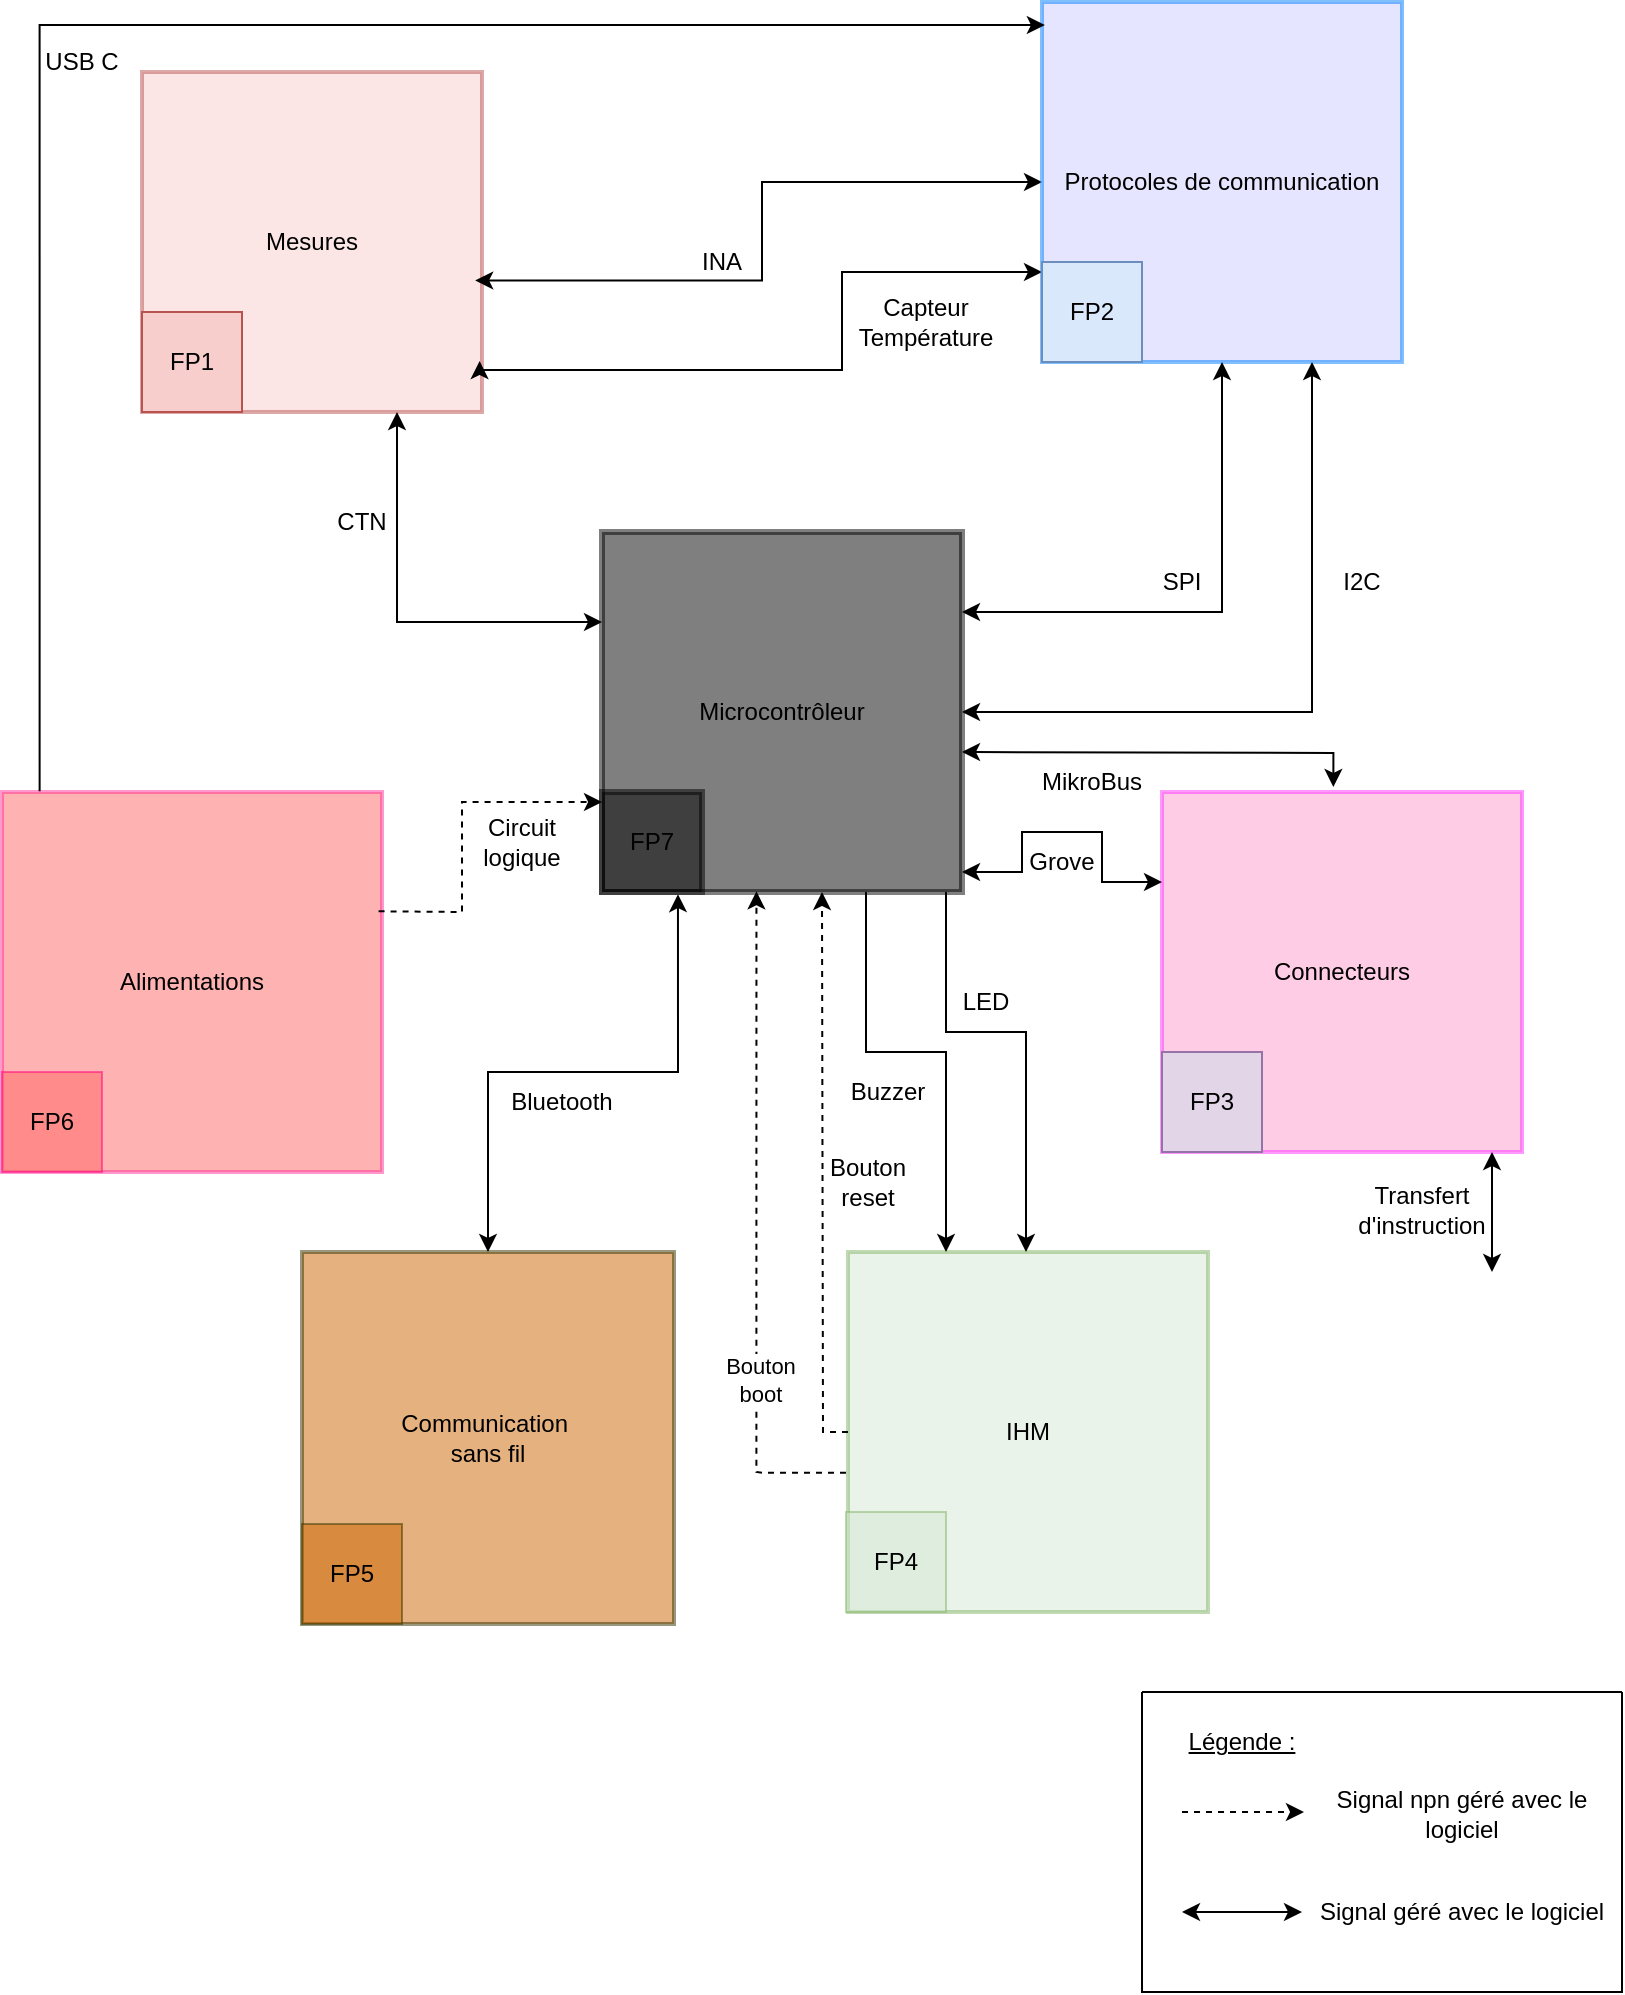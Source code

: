 <mxfile version="18.0.5" type="google" pages="2"><diagram id="QunlDndHXiWIwPQPzsBI" name="AF1"><mxGraphModel grid="1" page="1" gridSize="10" guides="1" tooltips="1" connect="1" arrows="1" fold="1" pageScale="1" pageWidth="827" pageHeight="1169" math="0" shadow="0"><root><mxCell id="0"/><mxCell id="1" parent="0"/><mxCell id="5yZBuEtYALkDyjAao95a-1" value="Alimentations" style="whiteSpace=wrap;html=1;aspect=fixed;strokeColor=#FF3399;fillColor=#FF6666;opacity=50;strokeWidth=2;" vertex="1" parent="1"><mxGeometry x="10" y="420" width="190" height="190" as="geometry"/></mxCell><mxCell id="5yZBuEtYALkDyjAao95a-2" value="Microcontrôleur" style="whiteSpace=wrap;html=1;aspect=fixed;fillColor=#000000;opacity=50;strokeColor=#000000;strokeWidth=3;" vertex="1" parent="1"><mxGeometry x="310" y="290" width="180" height="180" as="geometry"/></mxCell><mxCell id="5yZBuEtYALkDyjAao95a-3" value="Mesures" style="whiteSpace=wrap;html=1;aspect=fixed;strokeColor=#b85450;fillColor=#f8cecc;opacity=50;strokeWidth=2;" vertex="1" parent="1"><mxGeometry x="80" y="60" width="170" height="170" as="geometry"/></mxCell><mxCell id="5yZBuEtYALkDyjAao95a-4" value="Connecteurs" style="whiteSpace=wrap;html=1;aspect=fixed;strokeColor=#FF33FF;fillColor=#FF99CC;opacity=50;strokeWidth=2;" vertex="1" parent="1"><mxGeometry x="590" y="420" width="180" height="180" as="geometry"/></mxCell><mxCell id="5yZBuEtYALkDyjAao95a-5" value="Communication&amp;nbsp;&lt;div&gt;sans fil&lt;/div&gt;" style="whiteSpace=wrap;html=1;aspect=fixed;fillColor=#CC6600;strokeColor=#333300;opacity=50;strokeWidth=2;" vertex="1" parent="1"><mxGeometry x="160" y="650" width="186" height="186" as="geometry"/></mxCell><mxCell id="5yZBuEtYALkDyjAao95a-6" value="IHM" style="whiteSpace=wrap;html=1;aspect=fixed;strokeColor=#82b366;fillColor=#d5e8d4;opacity=50;strokeWidth=2;" vertex="1" parent="1"><mxGeometry x="433" y="650" width="180" height="180" as="geometry"/></mxCell><mxCell id="5yZBuEtYALkDyjAao95a-7" value="" style="endArrow=classic;html=1;rounded=0;dashed=1;" edge="1" parent="1"><mxGeometry width="50" height="50" relative="1" as="geometry"><mxPoint x="600" y="930" as="sourcePoint"/><mxPoint x="661" y="930" as="targetPoint"/></mxGeometry></mxCell><mxCell id="5yZBuEtYALkDyjAao95a-8" value="&lt;u&gt;Légende :&lt;/u&gt;" style="text;strokeColor=none;align=center;fillColor=none;html=1;verticalAlign=middle;whiteSpace=wrap;rounded=0;" vertex="1" parent="1"><mxGeometry x="600" y="880" width="60" height="30" as="geometry"/></mxCell><mxCell id="5yZBuEtYALkDyjAao95a-9" value="Signal npn géré avec le logiciel" style="text;strokeColor=none;align=center;fillColor=none;html=1;verticalAlign=middle;whiteSpace=wrap;rounded=0;" vertex="1" parent="1"><mxGeometry x="660" y="916" width="160" height="30" as="geometry"/></mxCell><mxCell id="5yZBuEtYALkDyjAao95a-10" value="" style="endArrow=classic;startArrow=classic;html=1;rounded=0;exitX=0.993;exitY=0.85;exitDx=0;exitDy=0;entryX=0;entryY=0.75;entryDx=0;entryDy=0;edgeStyle=orthogonalEdgeStyle;exitPerimeter=0;" edge="1" parent="1" source="5yZBuEtYALkDyjAao95a-3" target="5yZBuEtYALkDyjAao95a-19"><mxGeometry width="50" height="50" relative="1" as="geometry"><mxPoint x="180" y="350" as="sourcePoint"/><mxPoint x="240" y="330" as="targetPoint"/><Array as="points"><mxPoint x="430" y="209"/><mxPoint x="430" y="160"/></Array></mxGeometry></mxCell><mxCell id="5yZBuEtYALkDyjAao95a-11" value="" style="endArrow=classic;startArrow=classic;html=1;rounded=0;" edge="1" parent="1"><mxGeometry width="50" height="50" relative="1" as="geometry"><mxPoint x="600" y="980" as="sourcePoint"/><mxPoint x="660" y="980" as="targetPoint"/></mxGeometry></mxCell><mxCell id="5yZBuEtYALkDyjAao95a-12" value="Signal géré avec le logiciel" style="text;strokeColor=none;align=center;fillColor=none;html=1;verticalAlign=middle;whiteSpace=wrap;rounded=0;" vertex="1" parent="1"><mxGeometry x="660" y="965" width="160" height="30" as="geometry"/></mxCell><mxCell id="5yZBuEtYALkDyjAao95a-13" value="Capteur&lt;div&gt;Température&lt;/div&gt;" style="text;strokeColor=none;align=center;fillColor=none;html=1;verticalAlign=middle;whiteSpace=wrap;rounded=0;" vertex="1" parent="1"><mxGeometry x="442" y="170" width="60" height="30" as="geometry"/></mxCell><mxCell id="5yZBuEtYALkDyjAao95a-14" value="" style="endArrow=classic;startArrow=classic;html=1;rounded=0;exitX=0.98;exitY=0.613;exitDx=0;exitDy=0;entryX=0;entryY=0.5;entryDx=0;entryDy=0;edgeStyle=orthogonalEdgeStyle;exitPerimeter=0;" edge="1" parent="1" source="5yZBuEtYALkDyjAao95a-3" target="5yZBuEtYALkDyjAao95a-19"><mxGeometry width="50" height="50" relative="1" as="geometry"><mxPoint x="290" y="175" as="sourcePoint"/><mxPoint x="420" y="280" as="targetPoint"/></mxGeometry></mxCell><mxCell id="5yZBuEtYALkDyjAao95a-15" value="INA" style="text;strokeColor=none;align=center;fillColor=none;html=1;verticalAlign=middle;whiteSpace=wrap;rounded=0;" vertex="1" parent="1"><mxGeometry x="340" y="140" width="60" height="30" as="geometry"/></mxCell><mxCell id="5yZBuEtYALkDyjAao95a-16" value="USB C" style="text;strokeColor=none;align=center;fillColor=none;html=1;verticalAlign=middle;whiteSpace=wrap;rounded=0;" vertex="1" parent="1"><mxGeometry x="20" y="40" width="60" height="30" as="geometry"/></mxCell><mxCell id="5yZBuEtYALkDyjAao95a-17" value="Bluetooth" style="text;strokeColor=none;align=center;fillColor=none;html=1;verticalAlign=middle;whiteSpace=wrap;rounded=0;" vertex="1" parent="1"><mxGeometry x="260" y="560" width="60" height="30" as="geometry"/></mxCell><mxCell id="5yZBuEtYALkDyjAao95a-18" value="CTN" style="text;strokeColor=none;align=center;fillColor=none;html=1;verticalAlign=middle;whiteSpace=wrap;rounded=0;" vertex="1" parent="1"><mxGeometry x="160" y="270" width="60" height="30" as="geometry"/></mxCell><mxCell id="5yZBuEtYALkDyjAao95a-19" value="Protocoles de communication" style="whiteSpace=wrap;html=1;aspect=fixed;strokeColor=#007FFF;fillColor=#CCCCFF;opacity=50;strokeWidth=2;" vertex="1" parent="1"><mxGeometry x="530" y="25" width="180" height="180" as="geometry"/></mxCell><mxCell id="5yZBuEtYALkDyjAao95a-20" value="" style="endArrow=classic;startArrow=classic;html=1;rounded=0;entryX=0.5;entryY=1;entryDx=0;entryDy=0;exitX=1;exitY=0.25;exitDx=0;exitDy=0;" edge="1" parent="1" target="5yZBuEtYALkDyjAao95a-19"><mxGeometry width="50" height="50" relative="1" as="geometry"><mxPoint x="490" y="330" as="sourcePoint"/><mxPoint x="620" y="205" as="targetPoint"/><Array as="points"><mxPoint x="620" y="330"/></Array></mxGeometry></mxCell><mxCell id="5yZBuEtYALkDyjAao95a-21" value="" style="endArrow=none;startArrow=classic;html=1;rounded=0;edgeStyle=orthogonalEdgeStyle;endFill=0;startFill=1;" edge="1" parent="1"><mxGeometry width="50" height="50" relative="1" as="geometry"><mxPoint x="482" y="650" as="sourcePoint"/><mxPoint x="442" y="470" as="targetPoint"/><Array as="points"><mxPoint x="482" y="550"/><mxPoint x="442" y="550"/></Array></mxGeometry></mxCell><mxCell id="5yZBuEtYALkDyjAao95a-22" value="" style="endArrow=classic;startArrow=classic;html=1;rounded=0;entryX=0.75;entryY=1;entryDx=0;entryDy=0;exitX=1;exitY=0.5;exitDx=0;exitDy=0;edgeStyle=orthogonalEdgeStyle;" edge="1" parent="1" source="5yZBuEtYALkDyjAao95a-2" target="5yZBuEtYALkDyjAao95a-19"><mxGeometry width="50" height="50" relative="1" as="geometry"><mxPoint x="555" y="345" as="sourcePoint"/><mxPoint x="685" y="220" as="targetPoint"/></mxGeometry></mxCell><mxCell id="5yZBuEtYALkDyjAao95a-23" value="SPI" style="text;strokeColor=none;align=center;fillColor=none;html=1;verticalAlign=middle;whiteSpace=wrap;rounded=0;" vertex="1" parent="1"><mxGeometry x="570" y="300" width="60" height="30" as="geometry"/></mxCell><mxCell id="5yZBuEtYALkDyjAao95a-24" value="I2C" style="text;strokeColor=none;align=center;fillColor=none;html=1;verticalAlign=middle;whiteSpace=wrap;rounded=0;" vertex="1" parent="1"><mxGeometry x="660" y="300" width="60" height="30" as="geometry"/></mxCell><mxCell id="5yZBuEtYALkDyjAao95a-25" value="" style="endArrow=classic;startArrow=classic;html=1;rounded=0;entryX=0.211;entryY=1.006;entryDx=0;entryDy=0;entryPerimeter=0;exitX=0.5;exitY=0;exitDx=0;exitDy=0;edgeStyle=orthogonalEdgeStyle;" edge="1" parent="1" source="5yZBuEtYALkDyjAao95a-5" target="5yZBuEtYALkDyjAao95a-2"><mxGeometry width="50" height="50" relative="1" as="geometry"><mxPoint x="480" y="460" as="sourcePoint"/><mxPoint x="530" y="410" as="targetPoint"/></mxGeometry></mxCell><mxCell id="5yZBuEtYALkDyjAao95a-26" value="" style="endArrow=classic;startArrow=classic;html=1;rounded=0;exitX=0.75;exitY=1;exitDx=0;exitDy=0;entryX=0;entryY=0.25;entryDx=0;entryDy=0;edgeStyle=orthogonalEdgeStyle;" edge="1" parent="1" source="5yZBuEtYALkDyjAao95a-3" target="5yZBuEtYALkDyjAao95a-2"><mxGeometry width="50" height="50" relative="1" as="geometry"><mxPoint x="-50" y="381" as="sourcePoint"/><mxPoint x="233" y="320" as="targetPoint"/></mxGeometry></mxCell><mxCell id="5yZBuEtYALkDyjAao95a-27" value="Circuit logique" style="text;strokeColor=none;align=center;fillColor=none;html=1;verticalAlign=middle;whiteSpace=wrap;rounded=0;" vertex="1" parent="1"><mxGeometry x="240" y="430" width="60" height="30" as="geometry"/></mxCell><mxCell id="5yZBuEtYALkDyjAao95a-28" value="" style="endArrow=classic;html=1;rounded=0;exitX=0.991;exitY=0.314;exitDx=0;exitDy=0;entryX=0;entryY=0.75;entryDx=0;entryDy=0;dashed=1;exitPerimeter=0;" edge="1" parent="1" source="5yZBuEtYALkDyjAao95a-1" target="5yZBuEtYALkDyjAao95a-2"><mxGeometry width="50" height="50" relative="1" as="geometry"><mxPoint x="210" y="465" as="sourcePoint"/><mxPoint x="310" y="425" as="targetPoint"/><Array as="points"><mxPoint x="240" y="480"/><mxPoint x="240" y="425"/></Array></mxGeometry></mxCell><mxCell id="5yZBuEtYALkDyjAao95a-29" value="" style="endArrow=classic;startArrow=none;html=1;rounded=0;exitX=0;exitY=0.5;exitDx=0;exitDy=0;edgeStyle=orthogonalEdgeStyle;dashed=1;endFill=1;startFill=0;" edge="1" parent="1" source="5yZBuEtYALkDyjAao95a-6"><mxGeometry width="50" height="50" relative="1" as="geometry"><mxPoint x="442" y="660" as="sourcePoint"/><mxPoint x="420" y="470" as="targetPoint"/></mxGeometry></mxCell><mxCell id="5yZBuEtYALkDyjAao95a-30" value="Buzzer" style="text;strokeColor=none;align=center;fillColor=none;html=1;verticalAlign=middle;whiteSpace=wrap;rounded=0;" vertex="1" parent="1"><mxGeometry x="433" y="555" width="40" height="30" as="geometry"/></mxCell><mxCell id="5yZBuEtYALkDyjAao95a-31" value="Bouton reset" style="text;strokeColor=none;align=center;fillColor=none;html=1;verticalAlign=middle;whiteSpace=wrap;rounded=0;" vertex="1" parent="1"><mxGeometry x="413" y="600" width="60" height="30" as="geometry"/></mxCell><mxCell id="5yZBuEtYALkDyjAao95a-32" value="LED" style="text;strokeColor=none;align=center;fillColor=none;html=1;verticalAlign=middle;whiteSpace=wrap;rounded=0;" vertex="1" parent="1"><mxGeometry x="482" y="510" width="40" height="30" as="geometry"/></mxCell><mxCell id="5yZBuEtYALkDyjAao95a-33" value="" style="swimlane;startSize=0;" vertex="1" parent="1"><mxGeometry x="580" y="870" width="240" height="150" as="geometry"/></mxCell><mxCell id="5yZBuEtYALkDyjAao95a-34" value="" style="endArrow=classic;startArrow=classic;html=1;rounded=0;exitX=1;exitY=0.75;exitDx=0;exitDy=0;entryX=0;entryY=0.25;entryDx=0;entryDy=0;" edge="1" parent="1" target="5yZBuEtYALkDyjAao95a-4"><mxGeometry width="50" height="50" relative="1" as="geometry"><mxPoint x="490" y="460" as="sourcePoint"/><mxPoint x="600" y="490" as="targetPoint"/><Array as="points"><mxPoint x="520" y="460"/><mxPoint x="520" y="440"/><mxPoint x="560" y="440"/><mxPoint x="560" y="465"/></Array></mxGeometry></mxCell><mxCell id="5yZBuEtYALkDyjAao95a-35" value="MikroBus" style="text;strokeColor=none;align=center;fillColor=none;html=1;verticalAlign=middle;whiteSpace=wrap;rounded=0;" vertex="1" parent="1"><mxGeometry x="520" y="400" width="70" height="30" as="geometry"/></mxCell><mxCell id="5yZBuEtYALkDyjAao95a-36" value="Grove" style="text;strokeColor=none;align=center;fillColor=none;html=1;verticalAlign=middle;whiteSpace=wrap;rounded=0;" vertex="1" parent="1"><mxGeometry x="520" y="440" width="40" height="30" as="geometry"/></mxCell><mxCell id="5yZBuEtYALkDyjAao95a-37" value="" style="endArrow=none;startArrow=classic;html=1;rounded=0;edgeStyle=orthogonalEdgeStyle;endFill=0;startFill=1;" edge="1" parent="1"><mxGeometry width="50" height="50" relative="1" as="geometry"><mxPoint x="522" y="650" as="sourcePoint"/><mxPoint x="482" y="470" as="targetPoint"/><Array as="points"><mxPoint x="522" y="540"/><mxPoint x="482" y="540"/></Array></mxGeometry></mxCell><mxCell id="5yZBuEtYALkDyjAao95a-38" value="" style="endArrow=classic;startArrow=classic;html=1;rounded=0;exitX=0.994;exitY=0.833;exitDx=0;exitDy=0;exitPerimeter=0;entryX=0.476;entryY=-0.014;entryDx=0;entryDy=0;entryPerimeter=0;edgeStyle=orthogonalEdgeStyle;" edge="1" parent="1" target="5yZBuEtYALkDyjAao95a-4"><mxGeometry width="50" height="50" relative="1" as="geometry"><mxPoint x="490" y="400" as="sourcePoint"/><mxPoint x="680" y="400" as="targetPoint"/></mxGeometry></mxCell><mxCell id="5yZBuEtYALkDyjAao95a-39" value="" style="endArrow=none;startArrow=classic;html=1;rounded=0;exitX=0.008;exitY=0.064;exitDx=0;exitDy=0;entryX=0.099;entryY=-0.002;entryDx=0;entryDy=0;edgeStyle=orthogonalEdgeStyle;exitPerimeter=0;entryPerimeter=0;startFill=1;endFill=0;" edge="1" parent="1" source="5yZBuEtYALkDyjAao95a-19" target="5yZBuEtYALkDyjAao95a-1"><mxGeometry width="50" height="50" relative="1" as="geometry"><mxPoint y="280" as="sourcePoint"/><mxPoint x="95" y="385" as="targetPoint"/></mxGeometry></mxCell><mxCell id="5yZBuEtYALkDyjAao95a-40" value="Transfert d'instruction" style="text;strokeColor=none;align=center;fillColor=none;html=1;verticalAlign=middle;whiteSpace=wrap;rounded=0;" vertex="1" parent="1"><mxGeometry x="690" y="614" width="60" height="30" as="geometry"/></mxCell><mxCell id="5yZBuEtYALkDyjAao95a-41" value="" style="endArrow=classic;startArrow=classic;html=1;rounded=0;entryX=0.211;entryY=1.006;entryDx=0;entryDy=0;entryPerimeter=0;edgeStyle=orthogonalEdgeStyle;" edge="1" parent="1"><mxGeometry width="50" height="50" relative="1" as="geometry"><mxPoint x="755" y="660" as="sourcePoint"/><mxPoint x="755" y="600" as="targetPoint"/><Array as="points"><mxPoint x="755" y="640"/><mxPoint x="755" y="640"/></Array></mxGeometry></mxCell><mxCell id="5yZBuEtYALkDyjAao95a-42" value="FP1" style="whiteSpace=wrap;html=1;aspect=fixed;fillColor=#f8cecc;strokeColor=#b85450;" vertex="1" parent="1"><mxGeometry x="80" y="180" width="50" height="50" as="geometry"/></mxCell><mxCell id="5yZBuEtYALkDyjAao95a-43" value="FP2" style="whiteSpace=wrap;html=1;aspect=fixed;fillColor=#dae8fc;strokeColor=#6c8ebf;" vertex="1" parent="1"><mxGeometry x="530" y="155" width="50" height="50" as="geometry"/></mxCell><mxCell id="5yZBuEtYALkDyjAao95a-44" value="FP3" style="whiteSpace=wrap;html=1;aspect=fixed;fillColor=#e1d5e7;strokeColor=#9673a6;" vertex="1" parent="1"><mxGeometry x="590" y="550" width="50" height="50" as="geometry"/></mxCell><mxCell id="5yZBuEtYALkDyjAao95a-45" value="FP6" style="whiteSpace=wrap;html=1;aspect=fixed;fillColor=#FF6666;strokeColor=#FF0080;opacity=50;" vertex="1" parent="1"><mxGeometry x="10" y="560" width="50" height="50" as="geometry"/></mxCell><mxCell id="5yZBuEtYALkDyjAao95a-46" value="FP5" style="whiteSpace=wrap;html=1;aspect=fixed;fillColor=#CC6600;strokeColor=#333300;opacity=50;" vertex="1" parent="1"><mxGeometry x="160" y="786" width="50" height="50" as="geometry"/></mxCell><mxCell id="5yZBuEtYALkDyjAao95a-47" value="FP4" style="whiteSpace=wrap;html=1;aspect=fixed;fillColor=#d5e8d4;strokeColor=#82b366;opacity=50;" vertex="1" parent="1"><mxGeometry x="432" y="780" width="50" height="50" as="geometry"/></mxCell><mxCell id="5yZBuEtYALkDyjAao95a-48" value="FP7" style="whiteSpace=wrap;html=1;aspect=fixed;fillColor=#000000;opacity=50;strokeColor=#000000;strokeWidth=3;" vertex="1" parent="1"><mxGeometry x="310" y="420" width="50" height="50" as="geometry"/></mxCell><mxCell id="5yZBuEtYALkDyjAao95a-49" value="" style="endArrow=classic;startArrow=none;html=1;rounded=0;edgeStyle=orthogonalEdgeStyle;dashed=1;endFill=1;startFill=0;exitX=-0.003;exitY=0.407;exitDx=0;exitDy=0;exitPerimeter=0;entryX=0.429;entryY=0.998;entryDx=0;entryDy=0;entryPerimeter=0;" edge="1" parent="1" target="5yZBuEtYALkDyjAao95a-2"><mxGeometry width="50" height="50" relative="1" as="geometry"><mxPoint x="432" y="760.35" as="sourcePoint"/><mxPoint x="387.15" y="430" as="targetPoint"/><Array as="points"><mxPoint x="390" y="760"/><mxPoint x="387" y="760"/></Array></mxGeometry></mxCell><mxCell id="5yZBuEtYALkDyjAao95a-50" value="Bouton&lt;div&gt;boot&lt;/div&gt;" style="edgeLabel;html=1;align=center;verticalAlign=middle;resizable=0;points=[];" connectable="0" vertex="1" parent="5yZBuEtYALkDyjAao95a-49"><mxGeometry x="-0.456" y="-2" relative="1" as="geometry"><mxPoint as="offset"/></mxGeometry></mxCell></root></mxGraphModel></diagram><diagram id="391UFkDhvpa9E3UTRknv" name="AF2"><mxGraphModel grid="1" page="1" gridSize="10" guides="1" tooltips="1" connect="1" arrows="1" fold="1" pageScale="1" pageWidth="827" pageHeight="1169" math="0" shadow="1"><root><mxCell id="0"/><mxCell id="1" parent="0"/><mxCell id="eknKdqq7Y4DSLfTMXX6y-1" value="" style="whiteSpace=wrap;html=1;aspect=fixed;fillColor=#CC6600;strokeColor=#333300;opacity=50;strokeWidth=2;" vertex="1" parent="1"><mxGeometry x="30" y="2000" width="380" height="380" as="geometry"/></mxCell><mxCell id="kwnBVDbG4o3CVz1kFltj-1" value="" style="whiteSpace=wrap;html=1;aspect=fixed;strokeColor=#b85450;fillColor=#F8CECC;opacity=50;strokeWidth=2;labelBackgroundColor=#F8CECC;" vertex="1" parent="1"><mxGeometry x="30" y="1200" width="380" height="380" as="geometry"/></mxCell><mxCell id="qT_NqbkcISYCKxCJ1ZEx-2" value="FP1- Mesure" style="whiteSpace=wrap;html=1;aspect=fixed;fillColor=#f8cecc;strokeColor=#b85450;opacity=50;" vertex="1" parent="1"><mxGeometry x="30" y="1200" width="50" height="50" as="geometry"/></mxCell><mxCell id="eknKdqq7Y4DSLfTMXX6y-7" value="" style="endArrow=classic;html=1;rounded=0;entryX=0.75;entryY=1;entryDx=0;entryDy=0;" edge="1" parent="1" target="eknKdqq7Y4DSLfTMXX6y-3"><mxGeometry width="50" height="50" relative="1" as="geometry"><mxPoint x="365.5" y="2190" as="sourcePoint"/><mxPoint x="354.856" y="2120.002" as="targetPoint"/><Array as="points"/></mxGeometry></mxCell><mxCell id="3iEVxpGBO9geOhYkzpXU-3" value="&lt;span style=&quot;font-size: 10px; text-wrap-mode: wrap;&quot;&gt;S-Antenne&lt;/span&gt;" style="edgeLabel;html=1;align=center;verticalAlign=middle;resizable=0;points=[];labelBackgroundColor=#CC6600;" vertex="1" connectable="0" parent="eknKdqq7Y4DSLfTMXX6y-7"><mxGeometry x="-0.132" y="-1" relative="1" as="geometry"><mxPoint x="-3" as="offset"/></mxGeometry></mxCell><mxCell id="eknKdqq7Y4DSLfTMXX6y-10" value="FS5.3 -&amp;nbsp;Traitement de signal" style="whiteSpace=wrap;html=1;aspect=fixed;fillColor=#CC6600;strokeColor=#333300;opacity=50;strokeWidth=2;" vertex="1" parent="1"><mxGeometry x="53" y="2260" width="100" height="100" as="geometry"/></mxCell><mxCell id="eknKdqq7Y4DSLfTMXX6y-11" value="" style="endArrow=none;html=1;rounded=0;entryX=1;entryY=0.5;entryDx=0;entryDy=0;startArrow=classic;startFill=1;fillColor=none;endFill=0;" edge="1" parent="1" target="eknKdqq7Y4DSLfTMXX6y-10"><mxGeometry width="50" height="50" relative="1" as="geometry"><mxPoint x="232.5" y="2310" as="sourcePoint"/><mxPoint x="233" y="2276" as="targetPoint"/><Array as="points"><mxPoint x="233" y="2310"/></Array></mxGeometry></mxCell><mxCell id="3iEVxpGBO9geOhYkzpXU-8" value="S-BT" style="edgeLabel;html=1;align=center;verticalAlign=middle;resizable=0;points=[];labelBackgroundColor=#CC6600;" vertex="1" connectable="0" parent="eknKdqq7Y4DSLfTMXX6y-11"><mxGeometry x="0.113" y="1" relative="1" as="geometry"><mxPoint x="4" y="-1" as="offset"/></mxGeometry></mxCell><mxCell id="eknKdqq7Y4DSLfTMXX6y-12" value="" style="endArrow=classic;html=1;rounded=0;startArrow=none;startFill=0;fillColor=none;endFill=1;exitX=0.25;exitY=1;exitDx=0;exitDy=0;" edge="1" parent="1" source="eknKdqq7Y4DSLfTMXX6y-4"><mxGeometry width="50" height="50" relative="1" as="geometry"><mxPoint x="103" y="2200" as="sourcePoint"/><mxPoint x="103" y="2260" as="targetPoint"/><Array as="points"><mxPoint x="79" y="2230"/><mxPoint x="103" y="2230"/></Array></mxGeometry></mxCell><mxCell id="3iEVxpGBO9geOhYkzpXU-2" value="&lt;span style=&quot;font-size: 12px; text-wrap-mode: wrap;&quot;&gt;S-Filtrage&lt;/span&gt;" style="edgeLabel;html=1;align=center;verticalAlign=middle;resizable=0;points=[];labelBackgroundColor=#CC6600;" vertex="1" connectable="0" parent="eknKdqq7Y4DSLfTMXX6y-12"><mxGeometry x="-0.032" y="1" relative="1" as="geometry"><mxPoint y="-9" as="offset"/></mxGeometry></mxCell><mxCell id="1e2xBPRQxKuwYq6GQlNc-1" value="" style="group;fillColor=none;" connectable="0" vertex="1" parent="1"><mxGeometry x="430" y="1200" width="380" height="380" as="geometry"/></mxCell><mxCell id="1e2xBPRQxKuwYq6GQlNc-2" value="" style="whiteSpace=wrap;html=1;aspect=fixed;strokeColor=#007FFF;fillColor=#CCCCFF;opacity=50;strokeWidth=2;imageWidth=24;movable=0;resizable=0;rotatable=0;deletable=0;editable=0;locked=1;connectable=0;" vertex="1" parent="1e2xBPRQxKuwYq6GQlNc-1"><mxGeometry width="380" height="380" as="geometry"/></mxCell><mxCell id="1e2xBPRQxKuwYq6GQlNc-3" value="FP2- Protocoles&amp;nbsp; comm" style="whiteSpace=wrap;html=1;aspect=fixed;fillColor=#dae8fc;strokeColor=#6c8ebf;imageWidth=24;opacity=50;" vertex="1" parent="1e2xBPRQxKuwYq6GQlNc-1"><mxGeometry width="70" height="70" as="geometry"/></mxCell><mxCell id="1e2xBPRQxKuwYq6GQlNc-4" value="FS2.1 - I2C" style="whiteSpace=wrap;html=1;aspect=fixed;fillColor=#DAE8FC;strokeColor=#6c8ebf;imageWidth=24;opacity=50;labelBackgroundColor=#DAE8FC;" vertex="1" parent="1e2xBPRQxKuwYq6GQlNc-1"><mxGeometry x="235" y="72" width="110" height="110" as="geometry"/></mxCell><mxCell id="1e2xBPRQxKuwYq6GQlNc-5" value="" style="endArrow=classic;html=1;rounded=0;entryX=0;entryY=0.5;entryDx=0;entryDy=0;startArrow=none;startFill=0;endFill=1;edgeStyle=orthogonalEdgeStyle;" edge="1" parent="1e2xBPRQxKuwYq6GQlNc-1" target="1e2xBPRQxKuwYq6GQlNc-4"><mxGeometry width="50" height="50" relative="1" as="geometry"><mxPoint x="190" y="127" as="sourcePoint"/><mxPoint x="228.5" y="160" as="targetPoint"/><Array as="points"><mxPoint x="165" y="127"/><mxPoint x="165" y="127"/></Array></mxGeometry></mxCell><mxCell id="3iEVxpGBO9geOhYkzpXU-31" value="&lt;font style=&quot;font-size: 11px;&quot;&gt;S-SCL&lt;/font&gt;" style="edgeLabel;html=1;align=center;verticalAlign=middle;resizable=0;points=[];labelBackgroundColor=#DAE8FC;" vertex="1" connectable="0" parent="1e2xBPRQxKuwYq6GQlNc-5"><mxGeometry x="0.464" relative="1" as="geometry"><mxPoint x="-10" as="offset"/></mxGeometry></mxCell><mxCell id="1e2xBPRQxKuwYq6GQlNc-6" value="" style="endArrow=classic;html=1;rounded=0;entryX=0;entryY=0.25;entryDx=0;entryDy=0;startArrow=classic;startFill=1;edgeStyle=orthogonalEdgeStyle;" edge="1" parent="1e2xBPRQxKuwYq6GQlNc-1" target="1e2xBPRQxKuwYq6GQlNc-4"><mxGeometry width="50" height="50" relative="1" as="geometry"><mxPoint x="170" y="100" as="sourcePoint"/><mxPoint x="235" y="109.75" as="targetPoint"/><Array as="points"><mxPoint x="180" y="100"/></Array></mxGeometry></mxCell><mxCell id="3iEVxpGBO9geOhYkzpXU-29" value="&lt;font style=&quot;font-size: 10px;&quot;&gt;S-SDA&lt;/font&gt;" style="edgeLabel;html=1;align=center;verticalAlign=middle;resizable=0;points=[];rotation=0;labelBackgroundColor=#DAE8FC;fontSize=10;" vertex="1" connectable="0" parent="1e2xBPRQxKuwYq6GQlNc-6"><mxGeometry x="0.372" y="1" relative="1" as="geometry"><mxPoint x="-15" y="2" as="offset"/></mxGeometry></mxCell><mxCell id="1e2xBPRQxKuwYq6GQlNc-9" value="FS2.2 - SPI" style="whiteSpace=wrap;html=1;aspect=fixed;fillColor=#dae8fc;strokeColor=#6c8ebf;imageWidth=24;opacity=50;" vertex="1" parent="1e2xBPRQxKuwYq6GQlNc-1"><mxGeometry x="235" y="210" width="110" height="110" as="geometry"/></mxCell><mxCell id="1e2xBPRQxKuwYq6GQlNc-10" value="" style="endArrow=none;html=1;rounded=0;entryX=0;entryY=0.25;entryDx=0;entryDy=0;startArrow=classic;startFill=1;endFill=0;edgeStyle=orthogonalEdgeStyle;" edge="1" parent="1e2xBPRQxKuwYq6GQlNc-1" target="1e2xBPRQxKuwYq6GQlNc-9"><mxGeometry width="50" height="50" relative="1" as="geometry"><mxPoint x="180" y="210" as="sourcePoint"/><mxPoint x="225" y="264.5" as="targetPoint"/><Array as="points"><mxPoint x="180" y="220"/><mxPoint x="180" y="237"/></Array></mxGeometry></mxCell><mxCell id="3iEVxpGBO9geOhYkzpXU-32" value="S-SCLK" style="edgeLabel;align=center;verticalAlign=middle;resizable=0;points=[];labelBackgroundColor=#DAE8FC;" vertex="1" connectable="0" parent="1e2xBPRQxKuwYq6GQlNc-10"><mxGeometry x="0.652" y="1" relative="1" as="geometry"><mxPoint x="-11" as="offset"/></mxGeometry></mxCell><mxCell id="1e2xBPRQxKuwYq6GQlNc-11" value="" style="endArrow=none;html=1;rounded=0;entryX=0;entryY=0.5;entryDx=0;entryDy=0;startArrow=classic;startFill=1;endFill=0;edgeStyle=orthogonalEdgeStyle;" edge="1" parent="1e2xBPRQxKuwYq6GQlNc-1" target="1e2xBPRQxKuwYq6GQlNc-9"><mxGeometry width="50" height="50" relative="1" as="geometry"><mxPoint x="160" y="250" as="sourcePoint"/><mxPoint x="185" y="260" as="targetPoint"/><Array as="points"><mxPoint x="160" y="265"/></Array></mxGeometry></mxCell><mxCell id="3iEVxpGBO9geOhYkzpXU-33" value="S-MISO" style="edgeLabel;html=1;align=center;verticalAlign=middle;resizable=0;points=[];labelBackgroundColor=#DAE8FC;" vertex="1" connectable="0" parent="1e2xBPRQxKuwYq6GQlNc-11"><mxGeometry x="0.691" relative="1" as="geometry"><mxPoint x="-21" as="offset"/></mxGeometry></mxCell><mxCell id="1e2xBPRQxKuwYq6GQlNc-12" value="" style="endArrow=classic;html=1;rounded=0;entryX=0;entryY=0.75;entryDx=0;entryDy=0;startArrow=none;startFill=0;endFill=1;edgeStyle=orthogonalEdgeStyle;" edge="1" parent="1e2xBPRQxKuwYq6GQlNc-1" target="1e2xBPRQxKuwYq6GQlNc-9"><mxGeometry width="50" height="50" relative="1" as="geometry"><mxPoint x="160" y="280" as="sourcePoint"/><mxPoint x="235" y="285.5" as="targetPoint"/><Array as="points"><mxPoint x="160" y="280"/><mxPoint x="160" y="293"/></Array></mxGeometry></mxCell><mxCell id="3iEVxpGBO9geOhYkzpXU-34" value="S-MOSI" style="edgeLabel;align=center;verticalAlign=middle;resizable=0;points=[];labelBackgroundColor=#DAE8FC;" vertex="1" connectable="0" parent="1e2xBPRQxKuwYq6GQlNc-12"><mxGeometry x="0.564" relative="1" as="geometry"><mxPoint x="-16" y="-3" as="offset"/></mxGeometry></mxCell><mxCell id="1e2xBPRQxKuwYq6GQlNc-13" value="" style="endArrow=none;html=1;rounded=0;entryX=0.5;entryY=1;entryDx=0;entryDy=0;startArrow=classic;startFill=1;endFill=0;edgeStyle=orthogonalEdgeStyle;" edge="1" parent="1e2xBPRQxKuwYq6GQlNc-1" target="1e2xBPRQxKuwYq6GQlNc-9"><mxGeometry width="50" height="50" relative="1" as="geometry"><mxPoint x="140" y="310" as="sourcePoint"/><mxPoint x="288" y="350" as="targetPoint"/><Array as="points"><mxPoint x="140" y="330"/><mxPoint x="290" y="330"/></Array></mxGeometry></mxCell><mxCell id="3iEVxpGBO9geOhYkzpXU-35" value="S-CS" style="edgeLabel;align=center;verticalAlign=middle;resizable=0;points=[];labelBackgroundColor=#DAE8FC;" vertex="1" connectable="0" parent="1e2xBPRQxKuwYq6GQlNc-13"><mxGeometry x="0.763" y="-1" relative="1" as="geometry"><mxPoint x="-62" y="-1" as="offset"/></mxGeometry></mxCell><mxCell id="1e2xBPRQxKuwYq6GQlNc-18" value="" style="endArrow=none;html=1;rounded=0;" edge="1" parent="1e2xBPRQxKuwYq6GQlNc-1"><mxGeometry width="50" height="50" relative="1" as="geometry"><mxPoint x="158" y="340" as="sourcePoint"/><mxPoint x="168" y="320" as="targetPoint"/></mxGeometry></mxCell><mxCell id="1e2xBPRQxKuwYq6GQlNc-19" value="&lt;font style=&quot;font-size: 7px;&quot;&gt;N Bits&lt;/font&gt;" style="text;strokeColor=none;align=center;fillColor=none;html=1;verticalAlign=middle;whiteSpace=wrap;rounded=0;" vertex="1" parent="1e2xBPRQxKuwYq6GQlNc-1"><mxGeometry x="158" y="335" width="30" height="10" as="geometry"/></mxCell><mxCell id="1e2xBPRQxKuwYq6GQlNc-20" value="FS2.3 - USB-C" style="whiteSpace=wrap;html=1;aspect=fixed;fillColor=#dae8fc;strokeColor=#6c8ebf;imageWidth=24;opacity=50;" vertex="1" parent="1e2xBPRQxKuwYq6GQlNc-1"><mxGeometry x="15" y="225" width="110" height="110" as="geometry"/></mxCell><mxCell id="1e2xBPRQxKuwYq6GQlNc-21" value="" style="endArrow=classic;html=1;rounded=0;exitX=0.5;exitY=0;exitDx=0;exitDy=0;endFill=1;" edge="1" parent="1e2xBPRQxKuwYq6GQlNc-1" source="1e2xBPRQxKuwYq6GQlNc-20"><mxGeometry width="50" height="50" relative="1" as="geometry"><mxPoint x="105" y="200" as="sourcePoint"/><mxPoint x="70" y="180" as="targetPoint"/></mxGeometry></mxCell><mxCell id="3iEVxpGBO9geOhYkzpXU-36" value="&lt;span style=&quot;background-color: rgb(218, 232, 252);&quot;&gt;V-USB-Prog&lt;/span&gt;" style="edgeLabel;html=1;align=center;verticalAlign=middle;resizable=0;points=[];" vertex="1" connectable="0" parent="1e2xBPRQxKuwYq6GQlNc-21"><mxGeometry x="-0.321" y="1" relative="1" as="geometry"><mxPoint x="1" as="offset"/></mxGeometry></mxCell><mxCell id="qT_NqbkcISYCKxCJ1ZEx-3" value="FS1.1 - INA" style="whiteSpace=wrap;html=1;aspect=fixed;strokeColor=#b85450;fillColor=#f8cecc;opacity=50;strokeWidth=2;" vertex="1" parent="1"><mxGeometry x="110" y="1240" width="80" height="80" as="geometry"/></mxCell><mxCell id="qT_NqbkcISYCKxCJ1ZEx-4" value="" style="endArrow=classic;html=1;rounded=0;startArrow=classic;startFill=1;exitX=1;exitY=0.25;exitDx=0;exitDy=0;" edge="1" parent="1" source="qT_NqbkcISYCKxCJ1ZEx-3"><mxGeometry width="50" height="50" relative="1" as="geometry"><mxPoint x="205" y="1260" as="sourcePoint"/><mxPoint x="250" y="1260" as="targetPoint"/></mxGeometry></mxCell><mxCell id="AwBwluAUHMxiR88gv4qB-3" value="SDA" style="edgeLabel;html=1;align=center;verticalAlign=middle;resizable=0;points=[];labelBackgroundColor=#F8CECC;" connectable="0" vertex="1" parent="qT_NqbkcISYCKxCJ1ZEx-4"><mxGeometry x="0.015" y="1" relative="1" as="geometry"><mxPoint x="-3" as="offset"/></mxGeometry></mxCell><mxCell id="qT_NqbkcISYCKxCJ1ZEx-5" value="" style="endArrow=none;html=1;rounded=0;entryX=0;entryY=0.5;entryDx=0;entryDy=0;startArrow=classic;startFill=1;endFill=0;" edge="1" parent="1"><mxGeometry width="50" height="50" relative="1" as="geometry"><mxPoint x="190" y="1300" as="sourcePoint"/><mxPoint x="240" y="1300" as="targetPoint"/></mxGeometry></mxCell><mxCell id="AwBwluAUHMxiR88gv4qB-4" value="SCL" style="edgeLabel;html=1;align=center;verticalAlign=middle;resizable=0;points=[];labelBackgroundColor=#F8CECC;" connectable="0" vertex="1" parent="qT_NqbkcISYCKxCJ1ZEx-5"><mxGeometry x="0.12" relative="1" as="geometry"><mxPoint as="offset"/></mxGeometry></mxCell><mxCell id="qT_NqbkcISYCKxCJ1ZEx-6" value="" style="endArrow=classic;html=1;rounded=0;" edge="1" parent="1"><mxGeometry width="50" height="50" relative="1" as="geometry"><mxPoint x="60" y="1279.57" as="sourcePoint"/><mxPoint x="110" y="1280" as="targetPoint"/></mxGeometry></mxCell><mxCell id="AwBwluAUHMxiR88gv4qB-8" value="S-INA" style="edgeLabel;html=1;align=center;verticalAlign=middle;resizable=0;points=[];labelBackgroundColor=#F8CECC;" connectable="0" vertex="1" parent="qT_NqbkcISYCKxCJ1ZEx-6"><mxGeometry x="-0.432" relative="1" as="geometry"><mxPoint x="8" as="offset"/></mxGeometry></mxCell><mxCell id="qT_NqbkcISYCKxCJ1ZEx-10" value="FS1.2 - Capteur&lt;div&gt;température&lt;/div&gt;" style="whiteSpace=wrap;html=1;aspect=fixed;strokeColor=#b85450;fillColor=#f8cecc;opacity=50;strokeWidth=2;" vertex="1" parent="1"><mxGeometry x="255" y="1320" width="80" height="80" as="geometry"/></mxCell><mxCell id="qT_NqbkcISYCKxCJ1ZEx-11" value="FS1.5 - CTN" style="whiteSpace=wrap;html=1;aspect=fixed;strokeColor=#b85450;fillColor=#f8cecc;opacity=50;strokeWidth=2;" vertex="1" parent="1"><mxGeometry x="310" y="1460" width="80" height="80" as="geometry"/></mxCell><mxCell id="qT_NqbkcISYCKxCJ1ZEx-12" value="" style="endArrow=classic;html=1;rounded=0;exitX=1.005;exitY=0.13;exitDx=0;exitDy=0;exitPerimeter=0;" edge="1" parent="1" source="qT_NqbkcISYCKxCJ1ZEx-10"><mxGeometry width="50" height="50" relative="1" as="geometry"><mxPoint x="340" y="1330" as="sourcePoint"/><mxPoint x="387.5" y="1330" as="targetPoint"/></mxGeometry></mxCell><mxCell id="AwBwluAUHMxiR88gv4qB-9" value="SCLK" style="edgeLabel;html=1;align=center;verticalAlign=middle;resizable=0;points=[];labelBackgroundColor=#F8CECC;" connectable="0" vertex="1" parent="qT_NqbkcISYCKxCJ1ZEx-12"><mxGeometry x="0.543" relative="1" as="geometry"><mxPoint x="-21" as="offset"/></mxGeometry></mxCell><mxCell id="qT_NqbkcISYCKxCJ1ZEx-13" value="" style="endArrow=classic;html=1;rounded=0;entryX=0.947;entryY=0.434;entryDx=0;entryDy=0;entryPerimeter=0;" edge="1" parent="1" target="kwnBVDbG4o3CVz1kFltj-1"><mxGeometry width="50" height="50" relative="1" as="geometry"><mxPoint x="335" y="1365" as="sourcePoint"/><mxPoint x="390" y="1360" as="targetPoint"/></mxGeometry></mxCell><mxCell id="AwBwluAUHMxiR88gv4qB-10" value="MISO" style="edgeLabel;html=1;align=center;verticalAlign=middle;resizable=0;points=[];labelBackgroundColor=#F8CECC;" connectable="0" vertex="1" parent="qT_NqbkcISYCKxCJ1ZEx-13"><mxGeometry x="-0.073" relative="1" as="geometry"><mxPoint x="-3" as="offset"/></mxGeometry></mxCell><mxCell id="qT_NqbkcISYCKxCJ1ZEx-14" value="" style="endArrow=none;html=1;rounded=0;entryX=0;entryY=0.5;entryDx=0;entryDy=0;startArrow=classic;startFill=1;endFill=0;" edge="1" parent="1"><mxGeometry width="50" height="50" relative="1" as="geometry"><mxPoint x="335" y="1395" as="sourcePoint"/><mxPoint x="385" y="1395" as="targetPoint"/></mxGeometry></mxCell><mxCell id="AwBwluAUHMxiR88gv4qB-12" value="MOSI" style="edgeLabel;html=1;align=center;verticalAlign=middle;resizable=0;points=[];labelBackgroundColor=#F8CECC;" connectable="0" vertex="1" parent="qT_NqbkcISYCKxCJ1ZEx-14"><mxGeometry x="0.122" y="-1" relative="1" as="geometry"><mxPoint as="offset"/></mxGeometry></mxCell><mxCell id="qT_NqbkcISYCKxCJ1ZEx-18" value="" style="endArrow=classic;html=1;rounded=0;" edge="1" parent="1"><mxGeometry width="50" height="50" relative="1" as="geometry"><mxPoint x="205" y="1365" as="sourcePoint"/><mxPoint x="255" y="1365" as="targetPoint"/></mxGeometry></mxCell><mxCell id="AwBwluAUHMxiR88gv4qB-13" value="S-TMP" style="edgeLabel;html=1;align=center;verticalAlign=middle;resizable=0;points=[];labelBackgroundColor=#F8CECC;" connectable="0" vertex="1" parent="qT_NqbkcISYCKxCJ1ZEx-18"><mxGeometry x="-0.157" y="-1" relative="1" as="geometry"><mxPoint as="offset"/></mxGeometry></mxCell><mxCell id="qT_NqbkcISYCKxCJ1ZEx-20" value="" style="endArrow=none;html=1;rounded=0;entryX=0;entryY=0.5;entryDx=0;entryDy=0;startArrow=classic;startFill=1;endFill=0;" edge="1" parent="1"><mxGeometry width="50" height="50" relative="1" as="geometry"><mxPoint x="260" y="1500" as="sourcePoint"/><mxPoint x="310" y="1500" as="targetPoint"/></mxGeometry></mxCell><mxCell id="AwBwluAUHMxiR88gv4qB-15" value="S-&lt;font style=&quot;font-size: 9px;&quot;&gt;CTN&lt;/font&gt;" style="edgeLabel;html=1;align=center;verticalAlign=middle;resizable=0;points=[];labelBackgroundColor=#F8CECC;" connectable="0" vertex="1" parent="qT_NqbkcISYCKxCJ1ZEx-20"><mxGeometry x="0.192" y="1" relative="1" as="geometry"><mxPoint x="-2" y="1" as="offset"/></mxGeometry></mxCell><mxCell id="qT_NqbkcISYCKxCJ1ZEx-22" value="FS1.4 - Traitement de&lt;div&gt;mesure&lt;/div&gt;" style="whiteSpace=wrap;html=1;aspect=fixed;strokeColor=#b85450;fillColor=#f8cecc;opacity=50;strokeWidth=2;" vertex="1" parent="1"><mxGeometry x="180.5" y="1460" width="80" height="80" as="geometry"/></mxCell><mxCell id="qT_NqbkcISYCKxCJ1ZEx-25" value="" style="endArrow=none;html=1;rounded=0;startArrow=classic;startFill=1;endFill=0;exitX=1.012;exitY=0.624;exitDx=0;exitDy=0;exitPerimeter=0;" edge="1" parent="1"><mxGeometry width="50" height="50" relative="1" as="geometry"><mxPoint x="110.96" y="1509.92" as="sourcePoint"/><mxPoint x="182.5" y="1510" as="targetPoint"/></mxGeometry></mxCell><mxCell id="AwBwluAUHMxiR88gv4qB-17" value="S-&lt;font style=&quot;font-size: 11px;&quot;&gt;mes-CTN&lt;/font&gt;" style="edgeLabel;html=1;align=center;verticalAlign=middle;resizable=0;points=[];labelBackgroundColor=#F8CECC;" connectable="0" vertex="1" parent="qT_NqbkcISYCKxCJ1ZEx-25"><mxGeometry x="0.046" relative="1" as="geometry"><mxPoint as="offset"/></mxGeometry></mxCell><mxCell id="eknKdqq7Y4DSLfTMXX6y-2" value="&lt;font style=&quot;font-size: 11px;&quot;&gt;FP5- Communication sans fil&lt;/font&gt;" style="whiteSpace=wrap;html=1;aspect=fixed;fillColor=#CC6600;strokeColor=#333300;opacity=50;" vertex="1" parent="1"><mxGeometry x="30" y="2000" width="80" height="80" as="geometry"/></mxCell><mxCell id="eknKdqq7Y4DSLfTMXX6y-3" value="FS5.1 - Antenne BT" style="whiteSpace=wrap;html=1;aspect=fixed;fillColor=#CC6600;strokeColor=#333300;opacity=50;strokeWidth=2;" vertex="1" parent="1"><mxGeometry x="293" y="2014" width="96" height="96" as="geometry"/></mxCell><mxCell id="eknKdqq7Y4DSLfTMXX6y-4" value="FS5.2 -&amp;nbsp;Filtrage antenne" style="whiteSpace=wrap;html=1;aspect=fixed;fillColor=#CC6600;strokeColor=#333300;opacity=50;strokeWidth=2;" vertex="1" parent="1"><mxGeometry x="55" y="2100" width="96" height="96" as="geometry"/></mxCell><mxCell id="eknKdqq7Y4DSLfTMXX6y-6" value="" style="endArrow=none;html=1;rounded=0;entryX=0;entryY=0.5;entryDx=0;entryDy=0;exitX=0.75;exitY=0;exitDx=0;exitDy=0;startArrow=classic;startFill=1;endFill=0;" edge="1" parent="1" source="eknKdqq7Y4DSLfTMXX6y-4" target="eknKdqq7Y4DSLfTMXX6y-3"><mxGeometry width="50" height="50" relative="1" as="geometry"><mxPoint x="123" y="2230" as="sourcePoint"/><mxPoint x="173" y="2180" as="targetPoint"/><Array as="points"><mxPoint x="127.5" y="2062"/></Array></mxGeometry></mxCell><mxCell id="3iEVxpGBO9geOhYkzpXU-1" value="S-Antenne" style="edgeLabel;html=1;align=center;verticalAlign=middle;resizable=0;points=[];labelBackgroundColor=#CC6600;textShadow=0;labelBorderColor=none;" vertex="1" connectable="0" parent="eknKdqq7Y4DSLfTMXX6y-6"><mxGeometry x="-0.401" y="1" relative="1" as="geometry"><mxPoint x="50" y="1" as="offset"/></mxGeometry></mxCell><mxCell id="OcJOE4OS0F4KroItN9Ep-2" value="" style="whiteSpace=wrap;html=1;aspect=fixed;strokeColor=#FF99CC;fillColor=#FF6666;opacity=50;strokeWidth=2;movable=1;resizable=1;rotatable=1;deletable=1;editable=1;locked=0;connectable=1;imageWidth=24;" vertex="1" parent="1"><mxGeometry x="432.5" y="2000" width="380" height="380" as="geometry"/></mxCell><mxCell id="OcJOE4OS0F4KroItN9Ep-3" value="FP6 - Alimentation" style="whiteSpace=wrap;html=1;aspect=fixed;fillColor=#FF6666;strokeColor=#36393d;opacity=50;" vertex="1" parent="1"><mxGeometry x="432.5" y="2000" width="70" height="70" as="geometry"/></mxCell><mxCell id="OcJOE4OS0F4KroItN9Ep-4" value="FS6.1 - USB" style="whiteSpace=wrap;html=1;aspect=fixed;fillColor=#FF6666;strokeColor=#36393d;opacity=50;" vertex="1" parent="1"><mxGeometry x="533.61" y="2040" width="78" height="78" as="geometry"/></mxCell><mxCell id="Nz7E4f1h_bWdBIyWsa2U-8" style="edgeStyle=orthogonalEdgeStyle;rounded=0;orthogonalLoop=1;jettySize=auto;html=1;exitX=0.5;exitY=1;exitDx=0;exitDy=0;" edge="1" parent="1" source="OcJOE4OS0F4KroItN9Ep-6"><mxGeometry relative="1" as="geometry"><mxPoint x="689.7" y="2260" as="targetPoint"/></mxGeometry></mxCell><mxCell id="Nz7E4f1h_bWdBIyWsa2U-9" value="&lt;span style=&quot;&quot;&gt;V-Type-Alim&lt;/span&gt;" style="edgeLabel;html=1;align=center;verticalAlign=middle;resizable=0;points=[];labelBackgroundColor=#ff6666;" connectable="0" vertex="1" parent="Nz7E4f1h_bWdBIyWsa2U-8"><mxGeometry x="-0.241" y="2" relative="1" as="geometry"><mxPoint as="offset"/></mxGeometry></mxCell><mxCell id="OcJOE4OS0F4KroItN9Ep-6" value="FS6.4 - Système gestion batterie" style="whiteSpace=wrap;html=1;aspect=fixed;fillColor=#FF6666;strokeColor=#36393d;opacity=50;" vertex="1" parent="1"><mxGeometry x="649.5" y="2131" width="80" height="80" as="geometry"/></mxCell><mxCell id="OcJOE4OS0F4KroItN9Ep-7" value="&lt;font style=&quot;font-size: 12px;&quot;&gt;FS6.2 - Basse Tension&lt;/font&gt;" style="whiteSpace=wrap;html=1;aspect=fixed;fillColor=#FF6666;strokeColor=#36393d;opacity=50;" vertex="1" parent="1"><mxGeometry x="648.71" y="2014" width="80" height="80" as="geometry"/></mxCell><mxCell id="OcJOE4OS0F4KroItN9Ep-11" value="&lt;font style=&quot;font-size: 12px;&quot;&gt;FS6.3 - Haute Tension&lt;/font&gt;" style="whiteSpace=wrap;html=1;aspect=fixed;fillColor=#FF6666;strokeColor=#36393d;opacity=50;" vertex="1" parent="1"><mxGeometry x="440.5" y="2146.5" width="87.5" height="87.5" as="geometry"/></mxCell><mxCell id="3RE7WwL_V0XFWy9r26CQ-1" value="" style="endArrow=classic;html=1;rounded=0;fontSize=12;startSize=8;endSize=8;curved=1;exitX=0.25;exitY=1;exitDx=0;exitDy=0;" edge="1" parent="1"><mxGeometry width="50" height="50" relative="1" as="geometry"><mxPoint x="549.5" y="2118" as="sourcePoint"/><mxPoint x="549.5" y="2160" as="targetPoint"/></mxGeometry></mxCell><mxCell id="3RE7WwL_V0XFWy9r26CQ-7" value="SD+" style="edgeLabel;html=1;align=center;verticalAlign=middle;resizable=0;points=[];fontSize=12;labelBackgroundColor=#FF6666;" connectable="0" vertex="1" parent="3RE7WwL_V0XFWy9r26CQ-1"><mxGeometry x="-0.191" relative="1" as="geometry"><mxPoint as="offset"/></mxGeometry></mxCell><mxCell id="3RE7WwL_V0XFWy9r26CQ-2" value="" style="endArrow=classic;html=1;rounded=0;fontSize=12;startSize=8;endSize=8;curved=1;exitX=0.25;exitY=1;exitDx=0;exitDy=0;" edge="1" parent="1"><mxGeometry width="50" height="50" relative="1" as="geometry"><mxPoint x="582.5" y="2118" as="sourcePoint"/><mxPoint x="582.5" y="2160" as="targetPoint"/></mxGeometry></mxCell><mxCell id="3RE7WwL_V0XFWy9r26CQ-8" value="SD-" style="edgeLabel;html=1;align=center;verticalAlign=middle;resizable=0;points=[];fontSize=12;labelBackgroundColor=#FF6666;" connectable="0" vertex="1" parent="3RE7WwL_V0XFWy9r26CQ-2"><mxGeometry x="-0.095" y="-4" relative="1" as="geometry"><mxPoint as="offset"/></mxGeometry></mxCell><mxCell id="3RE7WwL_V0XFWy9r26CQ-3" value="" style="endArrow=classic;html=1;rounded=0;fontSize=12;startSize=8;endSize=8;curved=0;exitX=0.25;exitY=1;exitDx=0;exitDy=0;entryX=0;entryY=0.5;entryDx=0;entryDy=0;" edge="1" parent="1" target="OcJOE4OS0F4KroItN9Ep-6"><mxGeometry width="50" height="50" relative="1" as="geometry"><mxPoint x="599.5" y="2118" as="sourcePoint"/><mxPoint x="599.5" y="2160" as="targetPoint"/><Array as="points"><mxPoint x="599.5" y="2171"/></Array></mxGeometry></mxCell><mxCell id="3RE7WwL_V0XFWy9r26CQ-9" value="VUSB" style="edgeLabel;html=1;align=center;verticalAlign=middle;resizable=0;points=[];fontSize=12;labelBackgroundColor=#FF6666;" connectable="0" vertex="1" parent="3RE7WwL_V0XFWy9r26CQ-3"><mxGeometry x="0.379" relative="1" as="geometry"><mxPoint as="offset"/></mxGeometry></mxCell><mxCell id="3RE7WwL_V0XFWy9r26CQ-4" value="" style="endArrow=classic;html=1;rounded=0;fontSize=12;startSize=8;endSize=8;curved=1;exitX=0.75;exitY=1;exitDx=0;exitDy=0;entryX=0.75;entryY=0;entryDx=0;entryDy=0;" edge="1" parent="1" source="OcJOE4OS0F4KroItN9Ep-7" target="OcJOE4OS0F4KroItN9Ep-6"><mxGeometry width="50" height="50" relative="1" as="geometry"><mxPoint x="702.5" y="2100" as="sourcePoint"/><mxPoint x="702.5" y="2142" as="targetPoint"/></mxGeometry></mxCell><mxCell id="3RE7WwL_V0XFWy9r26CQ-5" value="VBT" style="edgeLabel;html=1;align=center;verticalAlign=middle;resizable=0;points=[];fontSize=12;labelBackgroundColor=#FF6666;" connectable="0" vertex="1" parent="3RE7WwL_V0XFWy9r26CQ-4"><mxGeometry x="-0.127" y="-2" relative="1" as="geometry"><mxPoint y="-3" as="offset"/></mxGeometry></mxCell><mxCell id="N68SFJagZjb9_P0fpv7X-1" value="" style="endArrow=none;html=1;rounded=0;entryX=0;entryY=0.5;entryDx=0;entryDy=0;startArrow=classic;startFill=1;endFill=0;" edge="1" parent="1"><mxGeometry width="50" height="50" relative="1" as="geometry"><mxPoint x="335" y="1347" as="sourcePoint"/><mxPoint x="385" y="1347" as="targetPoint"/></mxGeometry></mxCell><mxCell id="N68SFJagZjb9_P0fpv7X-2" value="CS" style="edgeLabel;html=1;align=center;verticalAlign=middle;resizable=0;points=[];labelBackgroundColor=#F8CECC;" connectable="0" vertex="1" parent="N68SFJagZjb9_P0fpv7X-1"><mxGeometry x="0.122" y="-1" relative="1" as="geometry"><mxPoint as="offset"/></mxGeometry></mxCell><mxCell id="3RE7WwL_V0XFWy9r26CQ-10" value="" style="endArrow=classic;html=1;rounded=0;fontSize=12;startSize=8;endSize=8;curved=1;exitX=1;exitY=0.5;exitDx=0;exitDy=0;entryX=0;entryY=0.75;entryDx=0;entryDy=0;" edge="1" parent="1" source="OcJOE4OS0F4KroItN9Ep-11" target="OcJOE4OS0F4KroItN9Ep-6"><mxGeometry width="50" height="50" relative="1" as="geometry"><mxPoint x="392.5" y="2100" as="sourcePoint"/><mxPoint x="442.5" y="2050" as="targetPoint"/></mxGeometry></mxCell><mxCell id="3RE7WwL_V0XFWy9r26CQ-11" value="VHT" style="edgeLabel;html=1;align=center;verticalAlign=middle;resizable=0;points=[];fontSize=12;labelBackgroundColor=#FF6666;" connectable="0" vertex="1" parent="3RE7WwL_V0XFWy9r26CQ-10"><mxGeometry x="-0.432" y="1" relative="1" as="geometry"><mxPoint as="offset"/></mxGeometry></mxCell><mxCell id="e2rZAGPDpm8PCL4wE2Gc-1" value="" style="whiteSpace=wrap;html=1;aspect=fixed;fillColor=#003366;opacity=50;strokeColor=#000000;strokeWidth=3;movable=1;resizable=1;rotatable=1;deletable=1;editable=1;locked=0;connectable=1;" vertex="1" parent="1"><mxGeometry x="208.71" y="2400" width="440" height="440" as="geometry"/></mxCell><mxCell id="e2rZAGPDpm8PCL4wE2Gc-2" value="FP7-µC" style="whiteSpace=wrap;html=1;aspect=fixed;fillColor=#bac8d3;opacity=50;strokeColor=#23445d;strokeWidth=3;" vertex="1" parent="1"><mxGeometry x="208.71" y="2400" width="70" height="70" as="geometry"/></mxCell><mxCell id="e2rZAGPDpm8PCL4wE2Gc-3" value="Microcontrôleur" style="whiteSpace=wrap;html=1;aspect=fixed;fillColor=#bac8d3;opacity=50;strokeColor=#23445d;strokeWidth=3;" vertex="1" parent="1"><mxGeometry x="314.71" y="2526" width="164" height="164" as="geometry"/></mxCell><mxCell id="e2rZAGPDpm8PCL4wE2Gc-4" value="" style="endArrow=classic;html=1;rounded=0;fontSize=12;startSize=8;endSize=8;entryX=1;entryY=0.25;entryDx=0;entryDy=0;startArrow=classic;startFill=1;edgeStyle=orthogonalEdgeStyle;strokeColor=#000000;" edge="1" parent="1"><mxGeometry width="50" height="50" relative="1" as="geometry"><mxPoint x="574.71" y="2513" as="sourcePoint"/><mxPoint x="478.71" y="2563" as="targetPoint"/><Array as="points"><mxPoint x="574.71" y="2563"/></Array></mxGeometry></mxCell><mxCell id="e2rZAGPDpm8PCL4wE2Gc-5" value="S-SDA" style="edgeLabel;html=1;align=center;verticalAlign=middle;resizable=0;points=[];labelBackgroundColor=#DAE8FC;textShadow=0;labelBorderColor=none;" connectable="0" vertex="1" parent="e2rZAGPDpm8PCL4wE2Gc-4"><mxGeometry x="0.256" relative="1" as="geometry"><mxPoint as="offset"/></mxGeometry></mxCell><mxCell id="e2rZAGPDpm8PCL4wE2Gc-6" value="" style="endArrow=classic;startArrow=none;html=1;rounded=0;exitX=1;exitY=0.5;exitDx=0;exitDy=0;edgeStyle=orthogonalEdgeStyle;startFill=0;strokeColor=#000000;" edge="1" parent="1"><mxGeometry width="50" height="50" relative="1" as="geometry"><mxPoint x="478.71" y="2585" as="sourcePoint"/><mxPoint x="594.71" y="2515" as="targetPoint"/></mxGeometry></mxCell><mxCell id="e2rZAGPDpm8PCL4wE2Gc-7" value="S-SCL" style="edgeLabel;html=1;align=center;verticalAlign=middle;resizable=0;points=[];labelBackgroundColor=#DAE8FC;" connectable="0" vertex="1" parent="e2rZAGPDpm8PCL4wE2Gc-6"><mxGeometry x="-0.498" y="-1" relative="1" as="geometry"><mxPoint as="offset"/></mxGeometry></mxCell><mxCell id="e2rZAGPDpm8PCL4wE2Gc-8" value="" style="endArrow=classic;html=1;rounded=0;startArrow=none;startFill=0;endFill=1;exitX=1;exitY=0.5;exitDx=0;exitDy=0;edgeStyle=orthogonalEdgeStyle;strokeColor=#000000;" edge="1" parent="1"><mxGeometry width="50" height="50" relative="1" as="geometry"><mxPoint x="478.71" y="2607" as="sourcePoint"/><mxPoint x="604.71" y="2697" as="targetPoint"/></mxGeometry></mxCell><mxCell id="e2rZAGPDpm8PCL4wE2Gc-9" value="S-SCLK" style="edgeLabel;html=1;align=center;verticalAlign=middle;resizable=0;points=[];labelBackgroundColor=#DAE8FC;" connectable="0" vertex="1" parent="e2rZAGPDpm8PCL4wE2Gc-8"><mxGeometry x="-0.084" y="3" relative="1" as="geometry"><mxPoint x="-25" as="offset"/></mxGeometry></mxCell><mxCell id="e2rZAGPDpm8PCL4wE2Gc-10" value="" style="endArrow=none;html=1;rounded=0;startArrow=classic;startFill=1;endFill=0;exitX=1;exitY=0.75;exitDx=0;exitDy=0;edgeStyle=orthogonalEdgeStyle;strokeColor=#000000;" edge="1" parent="1"><mxGeometry width="50" height="50" relative="1" as="geometry"><mxPoint x="478.71" y="2628.98" as="sourcePoint"/><mxPoint x="588.71" y="2698" as="targetPoint"/></mxGeometry></mxCell><mxCell id="e2rZAGPDpm8PCL4wE2Gc-11" value="S-MISO" style="edgeLabel;html=1;align=center;verticalAlign=middle;resizable=0;points=[];labelBackgroundColor=#DAE8FC;" connectable="0" vertex="1" parent="e2rZAGPDpm8PCL4wE2Gc-10"><mxGeometry x="-0.377" relative="1" as="geometry"><mxPoint as="offset"/></mxGeometry></mxCell><mxCell id="e2rZAGPDpm8PCL4wE2Gc-12" value="" style="endArrow=none;html=1;rounded=0;strokeColor=#DAE8FC;" edge="1" parent="1"><mxGeometry width="50" height="50" relative="1" as="geometry"><mxPoint x="536.71" y="2682" as="sourcePoint"/><mxPoint x="546.71" y="2662" as="targetPoint"/></mxGeometry></mxCell><mxCell id="e2rZAGPDpm8PCL4wE2Gc-13" value="&lt;font color=&quot;#dae8fc&quot; style=&quot;font-size: 7px;&quot;&gt;N Bits&lt;/font&gt;" style="text;strokeColor=none;align=center;fillColor=none;html=1;verticalAlign=middle;whiteSpace=wrap;rounded=0;" vertex="1" parent="1"><mxGeometry x="522.71" y="2680" width="30" height="10" as="geometry"/></mxCell><mxCell id="e2rZAGPDpm8PCL4wE2Gc-14" value="" style="endArrow=classic;html=1;rounded=0;startArrow=none;startFill=0;endFill=1;exitX=0.999;exitY=0.762;exitDx=0;exitDy=0;edgeStyle=orthogonalEdgeStyle;exitPerimeter=0;strokeColor=#000000;" edge="1" parent="1" source="e2rZAGPDpm8PCL4wE2Gc-3"><mxGeometry width="50" height="50" relative="1" as="geometry"><mxPoint x="494.2" y="2650.98" as="sourcePoint"/><mxPoint x="573.71" y="2700" as="targetPoint"/></mxGeometry></mxCell><mxCell id="e2rZAGPDpm8PCL4wE2Gc-15" value="S-MOSI" style="edgeLabel;html=1;align=center;verticalAlign=middle;resizable=0;points=[];labelBackgroundColor=#DAE8FC;" connectable="0" vertex="1" parent="e2rZAGPDpm8PCL4wE2Gc-14"><mxGeometry x="-0.377" relative="1" as="geometry"><mxPoint as="offset"/></mxGeometry></mxCell><mxCell id="e2rZAGPDpm8PCL4wE2Gc-16" value="" style="endArrow=classic;html=1;rounded=0;startArrow=none;startFill=0;endFill=1;exitX=0.996;exitY=0.894;exitDx=0;exitDy=0;edgeStyle=orthogonalEdgeStyle;exitPerimeter=0;strokeColor=#000000;" edge="1" parent="1" source="e2rZAGPDpm8PCL4wE2Gc-3"><mxGeometry width="50" height="50" relative="1" as="geometry"><mxPoint x="487.71" y="2740" as="sourcePoint"/><mxPoint x="554.71" y="2700" as="targetPoint"/><Array as="points"><mxPoint x="554.71" y="2673"/><mxPoint x="554.71" y="2700"/></Array></mxGeometry></mxCell><mxCell id="e2rZAGPDpm8PCL4wE2Gc-17" value="S-CS" style="edgeLabel;html=1;align=center;verticalAlign=middle;resizable=0;points=[];labelBackgroundColor=#DAE8FC;" connectable="0" vertex="1" parent="e2rZAGPDpm8PCL4wE2Gc-16"><mxGeometry x="-0.377" relative="1" as="geometry"><mxPoint as="offset"/></mxGeometry></mxCell><mxCell id="e2rZAGPDpm8PCL4wE2Gc-20" value="" style="endArrow=none;html=1;rounded=0;endFill=0;startArrow=classic;startFill=1;strokeColor=#000000;" edge="1" parent="1"><mxGeometry width="50" height="50" relative="1" as="geometry"><mxPoint x="254.71" y="2591" as="sourcePoint"/><mxPoint x="314.71" y="2591" as="targetPoint"/></mxGeometry></mxCell><mxCell id="e2rZAGPDpm8PCL4wE2Gc-21" value="S-LED" style="edgeLabel;html=1;align=center;verticalAlign=middle;resizable=0;points=[];labelBackgroundColor=#CDEB8B;" connectable="0" vertex="1" parent="e2rZAGPDpm8PCL4wE2Gc-20"><mxGeometry x="-0.087" relative="1" as="geometry"><mxPoint x="4" as="offset"/></mxGeometry></mxCell><mxCell id="e2rZAGPDpm8PCL4wE2Gc-22" value="" style="endArrow=none;html=1;rounded=0;endFill=0;startArrow=classic;startFill=1;strokeColor=#000000;" edge="1" parent="1"><mxGeometry width="50" height="50" relative="1" as="geometry"><mxPoint x="254.71" y="2608" as="sourcePoint"/><mxPoint x="314.71" y="2608" as="targetPoint"/></mxGeometry></mxCell><mxCell id="e2rZAGPDpm8PCL4wE2Gc-23" value="S-Buzzer" style="edgeLabel;html=1;align=center;verticalAlign=middle;resizable=0;points=[];labelBackgroundColor=#CDEB8B;" connectable="0" vertex="1" parent="e2rZAGPDpm8PCL4wE2Gc-22"><mxGeometry x="-0.087" relative="1" as="geometry"><mxPoint x="4" as="offset"/></mxGeometry></mxCell><mxCell id="e2rZAGPDpm8PCL4wE2Gc-24" value="" style="endArrow=classic;html=1;rounded=0;endFill=1;startArrow=none;startFill=0;strokeColor=#000000;" edge="1" parent="1"><mxGeometry width="50" height="50" relative="1" as="geometry"><mxPoint x="254.71" y="2627.8" as="sourcePoint"/><mxPoint x="314.71" y="2627.8" as="targetPoint"/></mxGeometry></mxCell><mxCell id="e2rZAGPDpm8PCL4wE2Gc-25" value="V-RST" style="edgeLabel;html=1;align=center;verticalAlign=middle;resizable=0;points=[];labelBackgroundColor=#CDEB8B;" connectable="0" vertex="1" parent="e2rZAGPDpm8PCL4wE2Gc-24"><mxGeometry x="-0.087" relative="1" as="geometry"><mxPoint x="-3" as="offset"/></mxGeometry></mxCell><mxCell id="e2rZAGPDpm8PCL4wE2Gc-26" value="" style="endArrow=classic;html=1;rounded=0;strokeColor=#000000;" edge="1" parent="1"><mxGeometry width="50" height="50" relative="1" as="geometry"><mxPoint x="314.71" y="2661" as="sourcePoint"/><mxPoint x="244.71" y="2661" as="targetPoint"/></mxGeometry></mxCell><mxCell id="e2rZAGPDpm8PCL4wE2Gc-27" value="S-Antenne" style="edgeLabel;html=1;align=center;verticalAlign=middle;resizable=0;points=[];labelBackgroundColor=#CC6600;" connectable="0" vertex="1" parent="e2rZAGPDpm8PCL4wE2Gc-26"><mxGeometry x="0.017" relative="1" as="geometry"><mxPoint x="5" as="offset"/></mxGeometry></mxCell><mxCell id="e2rZAGPDpm8PCL4wE2Gc-28" value="" style="endArrow=none;html=1;rounded=0;endFill=0;startArrow=classic;startFill=1;strokeColor=#000000;" edge="1" parent="1"><mxGeometry width="50" height="50" relative="1" as="geometry"><mxPoint x="314.71" y="2678" as="sourcePoint"/><mxPoint x="244.71" y="2678" as="targetPoint"/></mxGeometry></mxCell><mxCell id="e2rZAGPDpm8PCL4wE2Gc-29" value="S-BT" style="edgeLabel;html=1;align=center;verticalAlign=middle;resizable=0;points=[];labelBackgroundColor=#CC6600;" connectable="0" vertex="1" parent="e2rZAGPDpm8PCL4wE2Gc-28"><mxGeometry x="0.017" relative="1" as="geometry"><mxPoint x="5" as="offset"/></mxGeometry></mxCell><mxCell id="e2rZAGPDpm8PCL4wE2Gc-30" value="" style="endArrow=classic;html=1;rounded=0;endFill=1;entryX=0.002;entryY=0.142;entryDx=0;entryDy=0;entryPerimeter=0;strokeColor=#000000;" edge="1" parent="1"><mxGeometry width="50" height="50" relative="1" as="geometry"><mxPoint x="214.38" y="2560.71" as="sourcePoint"/><mxPoint x="314.708" y="2559.998" as="targetPoint"/></mxGeometry></mxCell><mxCell id="e2rZAGPDpm8PCL4wE2Gc-31" value="V-Type Alim" style="edgeLabel;html=1;align=center;verticalAlign=middle;resizable=0;points=[];labelBackgroundColor=#FF6666;" connectable="0" vertex="1" parent="e2rZAGPDpm8PCL4wE2Gc-30"><mxGeometry x="-0.247" y="1" relative="1" as="geometry"><mxPoint x="6" as="offset"/></mxGeometry></mxCell><mxCell id="e2rZAGPDpm8PCL4wE2Gc-32" value="" style="endArrow=none;html=1;rounded=0;startArrow=classic;startFill=1;endFill=0;strokeColor=#000000;" edge="1" parent="1"><mxGeometry width="50" height="50" relative="1" as="geometry"><mxPoint x="334.71" y="2740" as="sourcePoint"/><mxPoint x="334.71" y="2690" as="targetPoint"/></mxGeometry></mxCell><mxCell id="e2rZAGPDpm8PCL4wE2Gc-33" value="&lt;span style=&quot;&quot;&gt;S-CTN&lt;/span&gt;" style="edgeLabel;html=1;align=center;verticalAlign=middle;resizable=0;points=[];labelBackgroundColor=#F8CECC;" connectable="0" vertex="1" parent="e2rZAGPDpm8PCL4wE2Gc-32"><mxGeometry x="0.019" relative="1" as="geometry"><mxPoint as="offset"/></mxGeometry></mxCell><mxCell id="e2rZAGPDpm8PCL4wE2Gc-34" value="" style="endArrow=none;html=1;rounded=0;startArrow=classic;startFill=1;endFill=0;strokeColor=default;" edge="1" parent="1"><mxGeometry width="50" height="50" relative="1" as="geometry"><mxPoint x="375.71" y="2740" as="sourcePoint"/><mxPoint x="375.71" y="2690" as="targetPoint"/></mxGeometry></mxCell><mxCell id="e2rZAGPDpm8PCL4wE2Gc-35" value="&lt;span style=&quot;&quot;&gt;S-INA&lt;/span&gt;" style="edgeLabel;html=1;align=center;verticalAlign=middle;resizable=0;points=[];labelBackgroundColor=#F8CECC;" connectable="0" vertex="1" parent="e2rZAGPDpm8PCL4wE2Gc-34"><mxGeometry x="0.011" relative="1" as="geometry"><mxPoint as="offset"/></mxGeometry></mxCell><mxCell id="e2rZAGPDpm8PCL4wE2Gc-36" value="" style="endArrow=none;html=1;rounded=0;startArrow=classic;startFill=1;endFill=0;strokeColor=#000000;" edge="1" parent="1"><mxGeometry width="50" height="50" relative="1" as="geometry"><mxPoint x="416.71" y="2740" as="sourcePoint"/><mxPoint x="416.71" y="2690" as="targetPoint"/></mxGeometry></mxCell><mxCell id="e2rZAGPDpm8PCL4wE2Gc-37" value="&lt;span style=&quot;&quot;&gt;S-TMP&lt;/span&gt;" style="edgeLabel;html=1;align=center;verticalAlign=middle;resizable=0;points=[];labelBackgroundColor=#F8CECC;" connectable="0" vertex="1" parent="e2rZAGPDpm8PCL4wE2Gc-36"><mxGeometry x="-0.006" y="1" relative="1" as="geometry"><mxPoint as="offset"/></mxGeometry></mxCell><mxCell id="e2rZAGPDpm8PCL4wE2Gc-38" value="" style="endArrow=classic;html=1;rounded=0;endFill=1;startArrow=none;startFill=0;strokeColor=#000000;" edge="1" parent="1"><mxGeometry width="50" height="50" relative="1" as="geometry"><mxPoint x="464.71" y="2740" as="sourcePoint"/><mxPoint x="464.71" y="2690" as="targetPoint"/></mxGeometry></mxCell><mxCell id="e2rZAGPDpm8PCL4wE2Gc-39" value="&lt;span style=&quot;&quot;&gt;S-mes-CTN&lt;/span&gt;" style="edgeLabel;html=1;align=center;verticalAlign=middle;resizable=0;points=[];labelBackgroundColor=#F8CECC;" connectable="0" vertex="1" parent="e2rZAGPDpm8PCL4wE2Gc-38"><mxGeometry x="0.029" y="-1" relative="1" as="geometry"><mxPoint as="offset"/></mxGeometry></mxCell><mxCell id="Nz7E4f1h_bWdBIyWsa2U-1" value="" style="endArrow=classic;html=1;rounded=0;exitX=0.75;exitY=0;exitDx=0;exitDy=0;" edge="1" parent="1" source="e2rZAGPDpm8PCL4wE2Gc-3"><mxGeometry width="50" height="50" relative="1" as="geometry"><mxPoint x="428.71" y="2490" as="sourcePoint"/><mxPoint x="437.71" y="2470" as="targetPoint"/></mxGeometry></mxCell><mxCell id="Nz7E4f1h_bWdBIyWsa2U-2" value="VCC" style="edgeLabel;html=1;align=center;verticalAlign=middle;resizable=0;points=[];labelBackgroundColor=#FF99CC;" connectable="0" vertex="1" parent="Nz7E4f1h_bWdBIyWsa2U-1"><mxGeometry x="-0.002" relative="1" as="geometry"><mxPoint as="offset"/></mxGeometry></mxCell><mxCell id="Nz7E4f1h_bWdBIyWsa2U-3" value="" style="endArrow=classic;html=1;rounded=0;exitX=0.243;exitY=-0.006;exitDx=0;exitDy=0;exitPerimeter=0;" edge="1" parent="1" source="e2rZAGPDpm8PCL4wE2Gc-3"><mxGeometry width="50" height="50" relative="1" as="geometry"><mxPoint x="364.71" y="2506" as="sourcePoint"/><mxPoint x="354.71" y="2470" as="targetPoint"/></mxGeometry></mxCell><mxCell id="Nz7E4f1h_bWdBIyWsa2U-4" value="GND" style="edgeLabel;html=1;align=center;verticalAlign=middle;resizable=0;points=[];labelBackgroundColor=#FF99CC;" connectable="0" vertex="1" parent="Nz7E4f1h_bWdBIyWsa2U-3"><mxGeometry x="-0.002" relative="1" as="geometry"><mxPoint as="offset"/></mxGeometry></mxCell><mxCell id="I4sfmgy8UouSUKNRISdM-2" value="" style="whiteSpace=wrap;html=1;aspect=fixed;strokeColor=#33FF33;fillColor=#CCFFCC;opacity=50;strokeWidth=2;movable=1;resizable=1;rotatable=1;deletable=1;editable=1;locked=0;connectable=1;imageWidth=24;" vertex="1" parent="1"><mxGeometry x="430" y="1600" width="380" height="380" as="geometry"/></mxCell><mxCell id="I4sfmgy8UouSUKNRISdM-3" value="FP4 - IHM" style="whiteSpace=wrap;html=1;aspect=fixed;fillColor=#cdeb8b;strokeColor=#36393d;opacity=50;movable=1;resizable=1;rotatable=1;deletable=1;editable=1;locked=0;connectable=1;" vertex="1" parent="1"><mxGeometry x="430" y="1600" width="70" height="70" as="geometry"/></mxCell><mxCell id="I4sfmgy8UouSUKNRISdM-4" value="FS4.1 - LED" style="whiteSpace=wrap;html=1;aspect=fixed;fillColor=#cdeb8b;strokeColor=#36393d;opacity=50;" vertex="1" parent="1"><mxGeometry x="670" y="1680" width="110" height="110" as="geometry"/></mxCell><mxCell id="I4sfmgy8UouSUKNRISdM-5" value="" style="endArrow=classic;html=1;rounded=0;entryX=0;entryY=0.5;entryDx=0;entryDy=0;" edge="1" parent="1" target="I4sfmgy8UouSUKNRISdM-4"><mxGeometry width="50" height="50" relative="1" as="geometry"><mxPoint x="620" y="1735" as="sourcePoint"/><mxPoint x="533.46" y="1845" as="targetPoint"/></mxGeometry></mxCell><mxCell id="3iEVxpGBO9geOhYkzpXU-11" value="S-LED" style="edgeLabel;html=1;align=center;verticalAlign=middle;resizable=0;points=[];labelBackgroundColor=#CCFFCC;" connectable="0" vertex="1" parent="I4sfmgy8UouSUKNRISdM-5"><mxGeometry x="-0.234" relative="1" as="geometry"><mxPoint as="offset"/></mxGeometry></mxCell><mxCell id="I4sfmgy8UouSUKNRISdM-7" value="FS4.2 - Buzzer" style="whiteSpace=wrap;html=1;aspect=fixed;fillColor=#cdeb8b;strokeColor=#36393d;opacity=50;" vertex="1" parent="1"><mxGeometry x="670" y="1810" width="110" height="110" as="geometry"/></mxCell><mxCell id="I4sfmgy8UouSUKNRISdM-8" value="" style="endArrow=classic;html=1;rounded=0;entryX=0;entryY=0.5;entryDx=0;entryDy=0;" edge="1" parent="1" target="I4sfmgy8UouSUKNRISdM-7"><mxGeometry width="50" height="50" relative="1" as="geometry"><mxPoint x="620" y="1865" as="sourcePoint"/><mxPoint x="533.46" y="1985" as="targetPoint"/></mxGeometry></mxCell><mxCell id="3iEVxpGBO9geOhYkzpXU-12" value="&lt;span style=&quot;font-size: 9px; text-wrap-mode: wrap;&quot;&gt;S-Buzzer&lt;/span&gt;" style="edgeLabel;html=1;align=center;verticalAlign=middle;resizable=0;points=[];labelBackgroundColor=#CCFFCC;" connectable="0" vertex="1" parent="I4sfmgy8UouSUKNRISdM-8"><mxGeometry x="-0.291" relative="1" as="geometry"><mxPoint as="offset"/></mxGeometry></mxCell><mxCell id="I4sfmgy8UouSUKNRISdM-10" value="&lt;font style=&quot;font-size: 12px;&quot;&gt;FS4.4 - Bouton BOOT&lt;/font&gt;" style="whiteSpace=wrap;html=1;aspect=fixed;fillColor=#cdeb8b;strokeColor=#36393d;opacity=50;movable=1;resizable=1;rotatable=1;deletable=1;editable=1;locked=0;connectable=1;" vertex="1" parent="1"><mxGeometry x="498.21" y="1810" width="110" height="110" as="geometry"/></mxCell><mxCell id="kDQOiMfpUYtS0Q-pRE4W-3" value="" style="group" connectable="0" vertex="1" parent="1"><mxGeometry x="30" y="1600" width="384" height="380" as="geometry"/></mxCell><mxCell id="kDQOiMfpUYtS0Q-pRE4W-4" value="" style="whiteSpace=wrap;html=1;aspect=fixed;strokeColor=#FF33FF;fillColor=#FF99CC;opacity=50;strokeWidth=2;movable=1;resizable=1;rotatable=1;deletable=1;editable=1;locked=0;connectable=1;imageWidth=24;" vertex="1" parent="kDQOiMfpUYtS0Q-pRE4W-3"><mxGeometry width="380" height="380" as="geometry"/></mxCell><mxCell id="kDQOiMfpUYtS0Q-pRE4W-5" value="FP3 - Connecteur" style="whiteSpace=wrap;html=1;aspect=fixed;fillColor=#E1D5E7;strokeColor=#9673A6;opacity=50;" vertex="1" parent="kDQOiMfpUYtS0Q-pRE4W-3"><mxGeometry width="70" height="70" as="geometry"/></mxCell><mxCell id="kDQOiMfpUYtS0Q-pRE4W-6" value="FS3.1 - MikroBus" style="whiteSpace=wrap;html=1;aspect=fixed;fillColor=#E1D5E7;strokeColor=#9673A6;opacity=50;" vertex="1" parent="kDQOiMfpUYtS0Q-pRE4W-3"><mxGeometry x="237.474" y="70" width="110" height="110" as="geometry"/></mxCell><mxCell id="kDQOiMfpUYtS0Q-pRE4W-7" value="" style="endArrow=classic;html=1;rounded=0;entryX=0;entryY=0.5;entryDx=0;entryDy=0;" edge="1" parent="kDQOiMfpUYtS0Q-pRE4W-3" target="kDQOiMfpUYtS0Q-pRE4W-6"><mxGeometry width="50" height="50" relative="1" as="geometry"><mxPoint x="186.947" y="125" as="sourcePoint"/><mxPoint x="99.496" y="245" as="targetPoint"/></mxGeometry></mxCell><mxCell id="3iEVxpGBO9geOhYkzpXU-18" value="&lt;span style=&quot;font-size: 9px; text-wrap-mode: wrap;&quot;&gt;SCL&lt;/span&gt;" style="edgeLabel;html=1;align=center;verticalAlign=middle;resizable=0;points=[];labelBackgroundColor=#FF99CC;" connectable="0" vertex="1" parent="kDQOiMfpUYtS0Q-pRE4W-7"><mxGeometry x="-0.139" y="1" relative="1" as="geometry"><mxPoint as="offset"/></mxGeometry></mxCell><mxCell id="Rx8ah9AXn6Ya0_UREBDU-1" value="" style="endArrow=classic;html=1;rounded=0;entryX=0;entryY=0.5;entryDx=0;entryDy=0;startArrow=classic;startFill=1;" edge="1" parent="kDQOiMfpUYtS0Q-pRE4W-3"><mxGeometry width="50" height="50" relative="1" as="geometry"><mxPoint x="186.947" y="150" as="sourcePoint"/><mxPoint x="237.474" y="150" as="targetPoint"/></mxGeometry></mxCell><mxCell id="3iEVxpGBO9geOhYkzpXU-19" value="&lt;span style=&quot;font-size: 9px; text-wrap-mode: wrap;&quot;&gt;SDA&lt;/span&gt;" style="edgeLabel;html=1;align=center;verticalAlign=middle;resizable=0;points=[];labelBackgroundColor=#FF99CC;" connectable="0" vertex="1" parent="Rx8ah9AXn6Ya0_UREBDU-1"><mxGeometry x="-0.234" y="1" relative="1" as="geometry"><mxPoint as="offset"/></mxGeometry></mxCell><mxCell id="Rx8ah9AXn6Ya0_UREBDU-3" value="" style="endArrow=classic;html=1;rounded=0;entryX=0.5;entryY=0;entryDx=0;entryDy=0;fillColor=#dae8fc;strokeColor=#000000;endFill=1;startArrow=none;startFill=0;" edge="1" parent="kDQOiMfpUYtS0Q-pRE4W-3"><mxGeometry width="50" height="50" relative="1" as="geometry"><mxPoint x="262.737" y="20" as="sourcePoint"/><mxPoint x="262.737" y="70" as="targetPoint"/></mxGeometry></mxCell><mxCell id="3iEVxpGBO9geOhYkzpXU-17" value="&lt;span style=&quot;font-size: 9px; text-wrap-mode: wrap;&quot;&gt;VCC 5V&lt;/span&gt;" style="edgeLabel;html=1;align=center;verticalAlign=middle;resizable=0;points=[];labelBackgroundColor=#FF99CC;" connectable="0" vertex="1" parent="Rx8ah9AXn6Ya0_UREBDU-3"><mxGeometry x="0.124" y="-1" relative="1" as="geometry"><mxPoint y="-9" as="offset"/></mxGeometry></mxCell><mxCell id="Rx8ah9AXn6Ya0_UREBDU-4" value="" style="endArrow=classic;html=1;rounded=0;entryX=0.5;entryY=0;entryDx=0;entryDy=0;fillColor=#dae8fc;strokeColor=#000000;endFill=1;startArrow=none;startFill=0;" edge="1" parent="kDQOiMfpUYtS0Q-pRE4W-3"><mxGeometry width="50" height="50" relative="1" as="geometry"><mxPoint x="293.053" y="20" as="sourcePoint"/><mxPoint x="293.053" y="70" as="targetPoint"/></mxGeometry></mxCell><mxCell id="3iEVxpGBO9geOhYkzpXU-16" value="&lt;span style=&quot;font-size: 9px; text-wrap-mode: wrap;&quot;&gt;V-RST&lt;/span&gt;" style="edgeLabel;html=1;align=center;verticalAlign=middle;resizable=0;points=[];labelBackgroundColor=#FF99CC;" connectable="0" vertex="1" parent="Rx8ah9AXn6Ya0_UREBDU-4"><mxGeometry x="-0.067" relative="1" as="geometry"><mxPoint as="offset"/></mxGeometry></mxCell><mxCell id="Rx8ah9AXn6Ya0_UREBDU-5" value="" style="endArrow=none;html=1;rounded=0;entryX=0.5;entryY=0;entryDx=0;entryDy=0;fillColor=#dae8fc;strokeColor=#000000;endFill=0;startArrow=classic;startFill=1;" edge="1" parent="kDQOiMfpUYtS0Q-pRE4W-3"><mxGeometry width="50" height="50" relative="1" as="geometry"><mxPoint x="323.368" y="20" as="sourcePoint"/><mxPoint x="323.368" y="70" as="targetPoint"/></mxGeometry></mxCell><mxCell id="3iEVxpGBO9geOhYkzpXU-15" value="&lt;span style=&quot;font-size: 9px; text-wrap-mode: wrap;&quot;&gt;GND&lt;/span&gt;" style="edgeLabel;html=1;align=center;verticalAlign=middle;resizable=0;points=[];labelBackgroundColor=#FF99CC;" connectable="0" vertex="1" parent="Rx8ah9AXn6Ya0_UREBDU-5"><mxGeometry x="0.2" y="-1" relative="1" as="geometry"><mxPoint as="offset"/></mxGeometry></mxCell><mxCell id="o1cqJqoFvkRfIDR8-Ebp-9" value="" style="endArrow=none;html=1;rounded=0;exitX=0.888;exitY=1;exitDx=0;exitDy=0;exitPerimeter=0;entryX=0.875;entryY=0.603;entryDx=0;entryDy=0;entryPerimeter=0;endFill=0;startArrow=classic;startFill=1;" edge="1" parent="kDQOiMfpUYtS0Q-pRE4W-3" source="kDQOiMfpUYtS0Q-pRE4W-6" target="kDQOiMfpUYtS0Q-pRE4W-4"><mxGeometry width="50" height="50" relative="1" as="geometry"><mxPoint x="282.947" y="210" as="sourcePoint"/><mxPoint x="336" y="210" as="targetPoint"/></mxGeometry></mxCell><mxCell id="o1cqJqoFvkRfIDR8-Ebp-10" value="SCLK" style="edgeLabel;html=1;align=center;verticalAlign=middle;resizable=0;points=[];labelBackgroundColor=#FF99CC;" connectable="0" vertex="1" parent="o1cqJqoFvkRfIDR8-Ebp-9"><mxGeometry x="0.543" relative="1" as="geometry"><mxPoint x="2" y="-8" as="offset"/></mxGeometry></mxCell><mxCell id="o1cqJqoFvkRfIDR8-Ebp-11" value="" style="endArrow=classic;html=1;rounded=0;exitX=0.145;exitY=1;exitDx=0;exitDy=0;exitPerimeter=0;startArrow=none;startFill=0;endFill=1;" edge="1" parent="kDQOiMfpUYtS0Q-pRE4W-3" source="kDQOiMfpUYtS0Q-pRE4W-6"><mxGeometry width="50" height="50" relative="1" as="geometry"><mxPoint x="252.258" y="189" as="sourcePoint"/><mxPoint x="252.632" y="228" as="targetPoint"/></mxGeometry></mxCell><mxCell id="o1cqJqoFvkRfIDR8-Ebp-12" value="MISO" style="edgeLabel;html=1;align=center;verticalAlign=middle;resizable=0;points=[];labelBackgroundColor=#FF99CC;" connectable="0" vertex="1" parent="o1cqJqoFvkRfIDR8-Ebp-11"><mxGeometry x="-0.073" relative="1" as="geometry"><mxPoint x="-7" y="1" as="offset"/></mxGeometry></mxCell><mxCell id="o1cqJqoFvkRfIDR8-Ebp-13" value="" style="endArrow=classic;html=1;rounded=0;entryX=0.25;entryY=1;entryDx=0;entryDy=0;startArrow=none;startFill=0;endFill=1;exitX=0.737;exitY=0.603;exitDx=0;exitDy=0;exitPerimeter=0;" edge="1" parent="kDQOiMfpUYtS0Q-pRE4W-3" source="kDQOiMfpUYtS0Q-pRE4W-4"><mxGeometry width="50" height="50" relative="1" as="geometry"><mxPoint x="282.947" y="219" as="sourcePoint"/><mxPoint x="282.947" y="180" as="targetPoint"/></mxGeometry></mxCell><mxCell id="o1cqJqoFvkRfIDR8-Ebp-14" value="MOSI" style="edgeLabel;html=1;align=center;verticalAlign=middle;resizable=0;points=[];labelBackgroundColor=#FF99CC;" connectable="0" vertex="1" parent="o1cqJqoFvkRfIDR8-Ebp-13"><mxGeometry x="0.122" y="-1" relative="1" as="geometry"><mxPoint x="-1" y="6" as="offset"/></mxGeometry></mxCell><mxCell id="o1cqJqoFvkRfIDR8-Ebp-15" value="" style="endArrow=classic;html=1;rounded=0;entryX=0.5;entryY=1;entryDx=0;entryDy=0;startArrow=none;startFill=0;endFill=1;exitX=0.816;exitY=0.603;exitDx=0;exitDy=0;exitPerimeter=0;" edge="1" parent="kDQOiMfpUYtS0Q-pRE4W-3" source="kDQOiMfpUYtS0Q-pRE4W-4"><mxGeometry width="50" height="50" relative="1" as="geometry"><mxPoint x="313.263" y="216" as="sourcePoint"/><mxPoint x="313.263" y="180" as="targetPoint"/></mxGeometry></mxCell><mxCell id="o1cqJqoFvkRfIDR8-Ebp-16" value="CS" style="edgeLabel;html=1;align=center;verticalAlign=middle;resizable=0;points=[];labelBackgroundColor=#FF99CC;" connectable="0" vertex="1" parent="o1cqJqoFvkRfIDR8-Ebp-15"><mxGeometry x="0.122" y="-1" relative="1" as="geometry"><mxPoint x="-3" y="-7" as="offset"/></mxGeometry></mxCell><mxCell id="kDQOiMfpUYtS0Q-pRE4W-12" value="&lt;font style=&quot;font-size: 12px;&quot;&gt;FS3.2 - Grove x2&lt;/font&gt;" style="whiteSpace=wrap;html=1;aspect=fixed;fillColor=#E1D5E7;strokeColor=#9673A6;opacity=50;" vertex="1" parent="kDQOiMfpUYtS0Q-pRE4W-3"><mxGeometry x="55.579" y="170" width="110" height="110" as="geometry"/></mxCell><mxCell id="kDQOiMfpUYtS0Q-pRE4W-13" value="" style="endArrow=classic;html=1;rounded=0;entryX=0.5;entryY=0;entryDx=0;entryDy=0;fillColor=#dae8fc;strokeColor=#000000;endFill=1;startArrow=none;startFill=0;" edge="1" parent="kDQOiMfpUYtS0Q-pRE4W-3"><mxGeometry width="50" height="50" relative="1" as="geometry"><mxPoint x="87.916" y="120" as="sourcePoint"/><mxPoint x="87.916" y="170" as="targetPoint"/></mxGeometry></mxCell><mxCell id="3iEVxpGBO9geOhYkzpXU-22" value="&lt;span style=&quot;font-size: 9px; text-wrap-mode: wrap;&quot;&gt;VCC&lt;/span&gt;" style="edgeLabel;html=1;align=center;verticalAlign=middle;resizable=0;points=[];labelBackgroundColor=#FF99CC;" connectable="0" vertex="1" parent="kDQOiMfpUYtS0Q-pRE4W-13"><mxGeometry x="0.105" relative="1" as="geometry"><mxPoint as="offset"/></mxGeometry></mxCell><mxCell id="Rx8ah9AXn6Ya0_UREBDU-11" value="" style="endArrow=none;html=1;rounded=0;entryX=0.5;entryY=0;entryDx=0;entryDy=0;fillColor=#dae8fc;strokeColor=#000000;endFill=0;startArrow=classic;startFill=1;" edge="1" parent="kDQOiMfpUYtS0Q-pRE4W-3"><mxGeometry width="50" height="50" relative="1" as="geometry"><mxPoint x="117.221" y="119" as="sourcePoint"/><mxPoint x="117.221" y="169" as="targetPoint"/></mxGeometry></mxCell><mxCell id="3iEVxpGBO9geOhYkzpXU-20" value="&lt;span style=&quot;color: rgba(0, 0, 0, 0); font-family: monospace; font-size: 0px; text-align: start; background-color: rgb(251, 251, 251);&quot;&gt;%3CmxGraphModel%3E%3Croot%3E%3CmxCell%20id%3D%220%22%2F%3E%3CmxCell%20id%3D%221%22%20parent%3D%220%22%2F%3E%3CmxCell%20id%3D%222%22%20value%3D%22%26lt%3Bfont%20style%3D%26quot%3Bfont-size%3A%209px%3B%26quot%3B%26gt%3BGND%26lt%3B%2Ffont%26gt%3B%22%20style%3D%22text%3BstrokeColor%3Dnone%3Balign%3Dcenter%3BfillColor%3Dnone%3Bhtml%3D1%3BverticalAlign%3Dmiddle%3BwhiteSpace%3Dwrap%3Brounded%3D0%3B%22%20vertex%3D%221%22%20parent%3D%221%22%3E%3CmxGeometry%20x%3D%22147%22%20y%3D%221781%22%20width%3D%2240%22%20height%3D%2220%22%20as%3D%22geometry%22%2F%3E%3C%2FmxCell%3E%3C%2Froot%3E%3C%2FmxGraphModel%3E&lt;/span&gt;&lt;span style=&quot;color: rgba(0, 0, 0, 0); font-family: monospace; font-size: 0px; text-align: start; background-color: rgb(251, 251, 251);&quot;&gt;%3CmxGraphModel%3E%3Croot%3E%3CmxCell%20id%3D%220%22%2F%3E%3CmxCell%20id%3D%221%22%20parent%3D%220%22%2F%3E%3CmxCell%20id%3D%222%22%20value%3D%22%26lt%3Bfont%20style%3D%26quot%3Bfont-size%3A%209px%3B%26quot%3B%26gt%3BGND%26lt%3B%2Ffont%26gt%3B%22%20style%3D%22text%3BstrokeColor%3Dnone%3Balign%3Dcenter%3BfillColor%3Dnone%3Bhtml%3D1%3BverticalAlign%3Dmiddle%3BwhiteSpace%3Dwrap%3Brounded%3D0%3B%22%20vertex%3D%221%22%20parent%3D%221%22%3E%3CmxGeometry%20x%3D%22147%22%20y%3D%221781%22%20width%3D%2240%22%20height%3D%2220%22%20as%3D%22geometry%22%2F%3E%3C%2FmxCell%3E%3C%2Froot%3E%3C%2FmxGraphModel%3E&lt;/span&gt;" style="edgeLabel;html=1;align=center;verticalAlign=middle;resizable=0;points=[];" vertex="1" connectable="0" parent="Rx8ah9AXn6Ya0_UREBDU-11"><mxGeometry x="0.164" y="-2" relative="1" as="geometry"><mxPoint as="offset"/></mxGeometry></mxCell><mxCell id="3iEVxpGBO9geOhYkzpXU-21" value="&lt;span style=&quot;font-size: 9px; text-wrap-mode: wrap;&quot;&gt;GND&lt;/span&gt;" style="edgeLabel;html=1;align=center;verticalAlign=middle;resizable=0;points=[];labelBackgroundColor=#FF99CC;" vertex="1" connectable="0" parent="Rx8ah9AXn6Ya0_UREBDU-11"><mxGeometry x="0.145" relative="1" as="geometry"><mxPoint as="offset"/></mxGeometry></mxCell><mxCell id="Rx8ah9AXn6Ya0_UREBDU-13" value="" style="endArrow=classic;html=1;rounded=0;entryX=0.5;entryY=0;entryDx=0;entryDy=0;fillColor=#dae8fc;strokeColor=#000000;endFill=1;startArrow=classic;startFill=1;" edge="1" parent="kDQOiMfpUYtS0Q-pRE4W-3"><mxGeometry width="50" height="50" relative="1" as="geometry"><mxPoint x="104.084" y="280" as="sourcePoint"/><mxPoint x="104.084" y="330" as="targetPoint"/></mxGeometry></mxCell><mxCell id="3iEVxpGBO9geOhYkzpXU-23" value="&lt;span style=&quot;font-size: 9px; text-wrap-mode: wrap;&quot;&gt;SDA&lt;/span&gt;" style="edgeLabel;html=1;align=center;verticalAlign=middle;resizable=0;points=[];labelBackgroundColor=#FF99CC;" vertex="1" connectable="0" parent="Rx8ah9AXn6Ya0_UREBDU-13"><mxGeometry x="-0.162" y="-1" relative="1" as="geometry"><mxPoint as="offset"/></mxGeometry></mxCell><mxCell id="SpjADxaaDDZo2SuK_DQI-1" value="" style="endArrow=none;html=1;rounded=0;entryX=0.5;entryY=0;entryDx=0;entryDy=0;fillColor=#dae8fc;strokeColor=#000000;endFill=0;startArrow=classic;startFill=1;" edge="1" parent="kDQOiMfpUYtS0Q-pRE4W-3"><mxGeometry width="50" height="50" relative="1" as="geometry"><mxPoint x="133.389" y="280" as="sourcePoint"/><mxPoint x="133.389" y="330" as="targetPoint"/></mxGeometry></mxCell><mxCell id="SpjADxaaDDZo2SuK_DQI-2" value="SCL" style="edgeLabel;html=1;align=center;verticalAlign=middle;resizable=0;points=[];fontSize=12;labelBackgroundColor=#FF99CC;" connectable="0" vertex="1" parent="SpjADxaaDDZo2SuK_DQI-1"><mxGeometry x="0.04" y="-1" relative="1" as="geometry"><mxPoint as="offset"/></mxGeometry></mxCell><mxCell id="dk72_r9jIq62BFvNcf31-1" value="&lt;font style=&quot;font-size: 12px;&quot;&gt;FS4.3 - Bouton Reset&lt;/font&gt;" style="whiteSpace=wrap;html=1;aspect=fixed;fillColor=#cdeb8b;strokeColor=#36393d;opacity=50;movable=1;resizable=1;rotatable=1;deletable=1;editable=1;locked=0;connectable=1;" vertex="1" parent="1"><mxGeometry x="498.21" y="1680" width="110" height="110" as="geometry"/></mxCell><mxCell id="dk72_r9jIq62BFvNcf31-2" value="" style="endArrow=none;html=1;rounded=0;entryX=0.5;entryY=1;entryDx=0;entryDy=0;fillColor=#dae8fc;strokeColor=#000000;endFill=0;startArrow=classic;startFill=1;" edge="1" parent="1" target="I4sfmgy8UouSUKNRISdM-10"><mxGeometry width="50" height="50" relative="1" as="geometry"><mxPoint x="553" y="1950" as="sourcePoint"/><mxPoint x="637.69" y="1950" as="targetPoint"/></mxGeometry></mxCell><mxCell id="dk72_r9jIq62BFvNcf31-3" value="V-BOOT" style="edgeLabel;html=1;align=center;verticalAlign=middle;resizable=0;points=[];labelBackgroundColor=#CCFFCC;" connectable="0" vertex="1" parent="dk72_r9jIq62BFvNcf31-2"><mxGeometry x="0.143" y="-1" relative="1" as="geometry"><mxPoint as="offset"/></mxGeometry></mxCell><mxCell id="dk72_r9jIq62BFvNcf31-4" value="" style="endArrow=none;html=1;rounded=0;fillColor=#dae8fc;strokeColor=#000000;endFill=0;startArrow=classic;startFill=1;entryX=0;entryY=0.5;entryDx=0;entryDy=0;" edge="1" parent="1"><mxGeometry width="50" height="50" relative="1" as="geometry"><mxPoint x="450" y="1735" as="sourcePoint"/><mxPoint x="498.21" y="1735" as="targetPoint"/></mxGeometry></mxCell><mxCell id="dk72_r9jIq62BFvNcf31-5" value="V-RST" style="edgeLabel;html=1;align=center;verticalAlign=middle;resizable=0;points=[];labelBackgroundColor=#CCFFCC;" connectable="0" vertex="1" parent="dk72_r9jIq62BFvNcf31-4"><mxGeometry x="0.143" y="-1" relative="1" as="geometry"><mxPoint as="offset"/></mxGeometry></mxCell><mxCell id="0EsbwlkoDTdDeCUZZyc9-1" value="" style="endArrow=classic;html=1;rounded=0;entryX=0.5;entryY=0;entryDx=0;entryDy=0;exitX=0.842;exitY=0.605;exitDx=0;exitDy=0;exitPerimeter=0;" edge="1" parent="1" source="kwnBVDbG4o3CVz1kFltj-1" target="qT_NqbkcISYCKxCJ1ZEx-11"><mxGeometry width="50" height="50" relative="1" as="geometry"><mxPoint x="322.5" y="1440" as="sourcePoint"/><mxPoint x="377.5" y="1440" as="targetPoint"/></mxGeometry></mxCell><mxCell id="0EsbwlkoDTdDeCUZZyc9-2" value="&lt;span style=&quot;color: rgba(0, 0, 0, 0); font-family: monospace; font-size: 0px; text-align: start; background-color: rgb(251, 251, 251);&quot;&gt;%3CmxGraphModel%3E%3Croot%3E%3CmxCell%20id%3D%220%22%2F%3E%3CmxCell%20id%3D%221%22%20parent%3D%220%22%2F%3E%3CmxCell%20id%3D%222%22%20value%3D%22%22%20style%3D%22endArrow%3Dclassic%3Bhtml%3D1%3Brounded%3D0%3BentryX%3D0.947%3BentryY%3D0.434%3BentryDx%3D0%3BentryDy%3D0%3BentryPerimeter%3D0%3B%22%20edge%3D%221%22%20parent%3D%221%22%3E%3CmxGeometry%20width%3D%2250%22%20height%3D%2250%22%20relative%3D%221%22%20as%3D%22geometry%22%3E%3CmxPoint%20x%3D%22335%22%20y%3D%221365%22%20as%3D%22sourcePoint%22%2F%3E%3CmxPoint%20x%3D%22390%22%20y%3D%221365%22%20as%3D%22targetPoint%22%2F%3E%3C%2FmxGeometry%3E%3C%2FmxCell%3E%3CmxCell%20id%3D%223%22%20value%3D%22MISO%22%20style%3D%22edgeLabel%3Bhtml%3D1%3Balign%3Dcenter%3BverticalAlign%3Dmiddle%3Bresizable%3D0%3Bpoints%3D%5B%5D%3BlabelBackgroundColor%3D%23F8CECC%3B%22%20connectable%3D%220%22%20vertex%3D%221%22%20parent%3D%222%22%3E%3CmxGeometry%20x%3D%22-0.073%22%20relative%3D%221%22%20as%3D%22geometry%22%3E%3CmxPoint%20x%3D%22-3%22%20as%3D%22offset%22%2F%3E%3C%2FmxGeometry%3E%3C%2FmxCell%3E%3C%2Froot%3E%3C%2FmxGraphModel%3Ev&lt;/span&gt;" style="edgeLabel;html=1;align=center;verticalAlign=middle;resizable=0;points=[];labelBackgroundColor=#F8CECC;" connectable="0" vertex="1" parent="0EsbwlkoDTdDeCUZZyc9-1"><mxGeometry x="-0.073" relative="1" as="geometry"><mxPoint x="-3" as="offset"/></mxGeometry></mxCell><mxCell id="0EsbwlkoDTdDeCUZZyc9-3" value="&lt;span style=&quot;color: rgba(0, 0, 0, 0); font-family: monospace; font-size: 0px; text-align: start; background-color: rgb(251, 251, 251);&quot;&gt;%3CmxGraphModel%3E%3Croot%3E%3CmxCell%20id%3D%220%22%2F%3E%3CmxCell%20id%3D%221%22%20parent%3D%220%22%2F%3E%3CmxCell%20id%3D%222%22%20value%3D%22%22%20style%3D%22endArrow%3Dclassic%3Bhtml%3D1%3Brounded%3D0%3BentryX%3D0.947%3BentryY%3D0.434%3BentryDx%3D0%3BentryDy%3D0%3BentryPerimeter%3D0%3B%22%20edge%3D%221%22%20parent%3D%221%22%3E%3CmxGeometry%20width%3D%2250%22%20height%3D%2250%22%20relative%3D%221%22%20as%3D%22geometry%22%3E%3CmxPoint%20x%3D%22335%22%20y%3D%221365%22%20as%3D%22sourcePoint%22%2F%3E%3CmxPoint%20x%3D%22390%22%20y%3D%221365%22%20as%3D%22targetPoint%22%2F%3E%3C%2FmxGeometry%3E%3C%2FmxCell%3E%3CmxCell%20id%3D%223%22%20value%3D%22MISO%22%20style%3D%22edgeLabel%3Bhtml%3D1%3Balign%3Dcenter%3BverticalAlign%3Dmiddle%3Bresizable%3D0%3Bpoints%3D%5B%5D%3BlabelBackgroundColor%3D%23F8CECC%3B%22%20connectable%3D%220%22%20vertex%3D%221%22%20parent%3D%222%22%3E%3CmxGeometry%20x%3D%22-0.073%22%20relative%3D%221%22%20as%3D%22geometry%22%3E%3CmxPoint%20x%3D%22-3%22%20as%3D%22offset%22%2F%3E%3C%2FmxGeometry%3E%3C%2FmxCell%3E%3C%2Froot%3E%3C%2FmxGraphModel%3E&lt;/span&gt;" style="edgeLabel;html=1;align=center;verticalAlign=middle;resizable=0;points=[];" connectable="0" vertex="1" parent="0EsbwlkoDTdDeCUZZyc9-1"><mxGeometry x="-0.423" y="1" relative="1" as="geometry"><mxPoint as="offset"/></mxGeometry></mxCell><mxCell id="0EsbwlkoDTdDeCUZZyc9-4" value="V-CTN" style="edgeLabel;html=1;align=center;verticalAlign=middle;resizable=0;points=[];labelBackgroundColor=#F8CECC;" connectable="0" vertex="1" parent="0EsbwlkoDTdDeCUZZyc9-1"><mxGeometry x="-0.061" relative="1" as="geometry"><mxPoint y="-4" as="offset"/></mxGeometry></mxCell><mxCell id="n513m-GjhRl3CBLJW5A1-1" value="" style="endArrow=none;html=1;rounded=0;endFill=0;strokeColor=#000000;startArrow=classic;startFill=1;" edge="1" parent="1"><mxGeometry width="50" height="50" relative="1" as="geometry"><mxPoint x="482.5" y="2538" as="sourcePoint"/><mxPoint x="552.5" y="2537" as="targetPoint"/></mxGeometry></mxCell><mxCell id="n513m-GjhRl3CBLJW5A1-2" value="V-USB-Prog" style="edgeLabel;html=1;align=center;verticalAlign=middle;resizable=0;points=[];labelBackgroundColor=#DAE8FC;" connectable="0" vertex="1" parent="n513m-GjhRl3CBLJW5A1-1"><mxGeometry x="-0.247" y="1" relative="1" as="geometry"><mxPoint x="19" as="offset"/></mxGeometry></mxCell><mxCell id="n513m-GjhRl3CBLJW5A1-7" value="" style="endArrow=none;html=1;rounded=0;exitX=0.243;exitY=-0.006;exitDx=0;exitDy=0;exitPerimeter=0;startArrow=classic;startFill=1;endFill=0;" edge="1" parent="1"><mxGeometry width="50" height="50" relative="1" as="geometry"><mxPoint x="394.5" y="2525" as="sourcePoint"/><mxPoint x="394.71" y="2470" as="targetPoint"/></mxGeometry></mxCell><mxCell id="n513m-GjhRl3CBLJW5A1-8" value="V-RST" style="edgeLabel;html=1;align=center;verticalAlign=middle;resizable=0;points=[];labelBackgroundColor=#FF99CC;" connectable="0" vertex="1" parent="n513m-GjhRl3CBLJW5A1-7"><mxGeometry x="-0.002" relative="1" as="geometry"><mxPoint x="1" as="offset"/></mxGeometry></mxCell></root></mxGraphModel></diagram></mxfile>